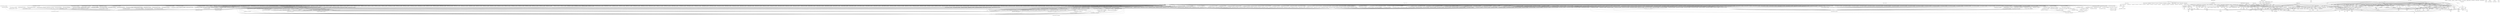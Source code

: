 digraph depends {
    node [shape=plaintext]
"adwaita-icon-theme-symbolic" -> "hicolor-icon-theme"
"alsa-state" -> "alsa-state-lic" [style=dotted]
"alsa-state" -> "alsa-states" [style=dotted]
"alsa-state" -> "alsa-utils-alsactl"
"alsa-utils-alsactl" -> "alsa-states" [style=dotted]
"alsa-utils-alsactl" -> "libasound2"
"alsa-utils-alsamixer" -> "libasound2"
"alsa-utils-alsamixer" -> "libformw5"
"alsa-utils-alsamixer" -> "libmenuw5"
"alsa-utils-alsamixer" -> "libncursesw5"
"alsa-utils-alsamixer" -> "libpanelw5"
"alsa-utils-alsamixer" -> "libtinfo5"
"avahi-daemon" -> "base-files"
"avahi-daemon" -> "base-passwd"
"avahi-daemon" -> "libavahi-common3"
"avahi-daemon" -> "libavahi-core7"
"avahi-daemon" -> "libcap2"
"avahi-daemon" -> "libdaemon0"
"avahi-daemon" -> "libdbus-1-3"
"avahi-daemon" -> "libexpat1"
"avahi-daemon" -> "libnss-mdns" [style=dotted]
"avahi-daemon" -> "shadow"
"avahi-locale-en-gb" -> "virtual-locale-en-gb" [style=dotted]
"base-files" -> "base-files-lic" [style=dotted]
"base-passwd" -> "base-passwd-lic" [style=dotted]
"bash" -> "base-files"
"bash" -> "bash-lic" [style=dotted]
"bash" -> "libtinfo5"
"bash" -> "update-alternatives-opkg"
"binutils" -> "binutils-lic" [style=dotted]
"binutils" -> "libbfd"
"binutils" -> "libz1"
"binutils" -> "update-alternatives-opkg"
"bluez5" -> "bluez5-lic" [style=dotted]
"bluez5" -> "libdbus-1-3"
"bluez5" -> "libglib-2.0-0"
"bluez5" -> "libreadline7"
"bluez5" -> "libudev1"
"busybox" -> "busybox-lic" [style=dotted]
"busybox" -> "busybox-syslog" [style=dotted]
"busybox" -> "busybox-udhcpc" [style=dotted]
"busybox" -> "libtirpc3"
"busybox" -> "update-alternatives-opkg"
"cogl-1.0-locale-en-gb" -> "virtual-locale-en-gb" [style=dotted]
"dbus-1" -> "base-files"
"dbus-1" -> "base-passwd"
"dbus-1" -> "dbus-lic" [style=dotted]
"dbus-1" -> "libdbus-1-3"
"dbus-1" -> "libexpat1"
"dbus-1" -> "libsystemd0"
"dbus-1" -> "shadow"
"directfb" -> "directfb-lic" [style=dotted]
"directfb" -> "libfreetype6"
"directfb" -> "libjpeg62"
"directfb" -> "libpng16-16"
"directfb" -> "libstdc++6"
"directfb" -> "libz1"
"distcc" -> "avahi-daemon" [style=dotted]
"distcc" -> "base-files"
"distcc" -> "base-passwd"
"distcc-config" -> "distcc"
"distcc-config" -> "distcc-config-lic" [style=dotted]
"distcc" -> "distcc-lic" [style=dotted]
"distcc" -> "libavahi-client3"
"distcc" -> "libavahi-common3"
"distcc" -> "libpopt0"
"distcc" -> "shadow"
"e2fsprogs-e2fsck" -> "libblkid1"
"e2fsprogs-e2fsck" -> "libcom-err2"
"e2fsprogs-e2fsck" -> "libe2p2"
"e2fsprogs-e2fsck" -> "libext2fs2"
"e2fsprogs-e2fsck" -> "libuuid1"
"fontconfig-utils" -> "libfontconfig1"
"fontconfig-utils" -> "libfreetype6"
"glibc-gconv-iso8859-1" -> "glibc-gconv"
"glibc-locale-en-gb" -> "virtual-locale-en-gb" [style=dotted]
"glmark2" -> "glmark2-lic" [style=dotted]
"glmark2" -> "libdrm2"
"glmark2" -> "libegl-mesa"
"glmark2" -> "libgbm1"
"glmark2" -> "libgles2-mesa"
"glmark2" -> "libjpeg62"
"glmark2" -> "libpng16-16"
"glmark2" -> "libstdc++6"
"glmark2" -> "libudev1"
"glmark2" -> "wayland"
"gtk+3-demo" -> "libatk-1.0-0"
"gtk+3-demo" -> "libcairo2"
"gtk+3-demo" -> "libepoxy0"
"gtk+3-demo" -> "libgdk-pixbuf-2.0-0"
"gtk+3-demo" -> "libglib-2.0-0"
"gtk+3-demo" -> "libgtk-3.0"
"gtk+3-demo" -> "libharfbuzz0"
"gtk+3-demo" -> "pango"
"gtk+3-locale-en-gb" -> "virtual-locale-en-gb" [style=dotted]
"gtk+3-locale-en" -> "virtual-locale-en" [style=dotted]
"hicolor-icon-theme" -> "hicolor-icon-theme-lic" [style=dotted]
"iw" -> "iw-lic" [style=dotted]
"iw" -> "libnl-3-200"
"iw" -> "libnl-genl-3-200"
"kbd" -> "kbd-lic" [style=dotted]
"kbd" -> "update-alternatives-opkg"
"kernel-module-alx-4.15.13-yocto-standard" -> "kernel-module-mdio-4.15.13-yocto-standard"
"kernel-module-arptable-filter-4.15.13-yocto-standard" -> "kernel-module-arp-tables-4.15.13-yocto-standard"
"kernel-module-arptable-filter-4.15.13-yocto-standard" -> "kernel-module-x-tables-4.15.13-yocto-standard"
"kernel-module-arp-tables-4.15.13-yocto-standard" -> "kernel-module-x-tables-4.15.13-yocto-standard"
"kernel-module-arpt-mangle-4.15.13-yocto-standard" -> "kernel-module-x-tables-4.15.13-yocto-standard"
"kernel-module-asix-4.15.13-yocto-standard" -> "kernel-module-libphy-4.15.13-yocto-standard"
"kernel-module-asix-4.15.13-yocto-standard" -> "kernel-module-usbnet-4.15.13-yocto-standard"
"kernel-module-ath-4.15.13-yocto-standard" -> "kernel-module-cfg80211-4.15.13-yocto-standard"
"kernel-module-ath5k-4.15.13-yocto-standard" -> "kernel-module-ath-4.15.13-yocto-standard"
"kernel-module-ath5k-4.15.13-yocto-standard" -> "kernel-module-cfg80211-4.15.13-yocto-standard"
"kernel-module-ath5k-4.15.13-yocto-standard" -> "kernel-module-mac80211-4.15.13-yocto-standard"
"kernel-module-ath9k-4.15.13-yocto-standard" -> "kernel-module-ath-4.15.13-yocto-standard"
"kernel-module-ath9k-4.15.13-yocto-standard" -> "kernel-module-ath9k-common-4.15.13-yocto-standard"
"kernel-module-ath9k-4.15.13-yocto-standard" -> "kernel-module-ath9k-hw-4.15.13-yocto-standard"
"kernel-module-ath9k-4.15.13-yocto-standard" -> "kernel-module-cfg80211-4.15.13-yocto-standard"
"kernel-module-ath9k-4.15.13-yocto-standard" -> "kernel-module-mac80211-4.15.13-yocto-standard"
"kernel-module-ath9k-common-4.15.13-yocto-standard" -> "kernel-module-ath-4.15.13-yocto-standard"
"kernel-module-ath9k-common-4.15.13-yocto-standard" -> "kernel-module-ath9k-hw-4.15.13-yocto-standard"
"kernel-module-ath9k-common-4.15.13-yocto-standard" -> "kernel-module-cfg80211-4.15.13-yocto-standard"
"kernel-module-ath9k-hw-4.15.13-yocto-standard" -> "kernel-module-ath-4.15.13-yocto-standard"
"kernel-module-ax88179-178a-4.15.13-yocto-standard" -> "kernel-module-usbnet-4.15.13-yocto-standard"
"kernel-module-blowfish-generic-4.15.13-yocto-standard" -> "kernel-module-blowfish-common-4.15.13-yocto-standard"
"kernel-module-bluetooth-6lowpan-4.15.13-yocto-standard" -> "kernel-module-6lowpan-4.15.13-yocto-standard"
"kernel-module-bnx2x-4.15.13-yocto-standard" -> "kernel-module-libcrc32c-4.15.13-yocto-standard"
"kernel-module-bnx2x-4.15.13-yocto-standard" -> "kernel-module-mdio-4.15.13-yocto-standard"
"kernel-module-brcmfmac-4.15.13-yocto-standard" -> "kernel-module-brcmutil-4.15.13-yocto-standard"
"kernel-module-brcmfmac-4.15.13-yocto-standard" -> "kernel-module-cfg80211-4.15.13-yocto-standard"
"kernel-module-brcmsmac-4.15.13-yocto-standard" -> "kernel-module-bcma-4.15.13-yocto-standard"
"kernel-module-brcmsmac-4.15.13-yocto-standard" -> "kernel-module-brcmutil-4.15.13-yocto-standard"
"kernel-module-brcmsmac-4.15.13-yocto-standard" -> "kernel-module-cfg80211-4.15.13-yocto-standard"
"kernel-module-brcmsmac-4.15.13-yocto-standard" -> "kernel-module-cordic-4.15.13-yocto-standard"
"kernel-module-brcmsmac-4.15.13-yocto-standard" -> "kernel-module-mac80211-4.15.13-yocto-standard"
"kernel-module-bridge-4.15.13-yocto-standard" -> "kernel-module-llc-4.15.13-yocto-standard"
"kernel-module-bridge-4.15.13-yocto-standard" -> "kernel-module-stp-4.15.13-yocto-standard"
"kernel-module-br-netfilter-4.15.13-yocto-standard" -> "kernel-module-bridge-4.15.13-yocto-standard"
"kernel-module-bsd-comp-4.15.13-yocto-standard" -> "kernel-module-ppp-generic-4.15.13-yocto-standard"
"kernel-module-cast5-generic-4.15.13-yocto-standard" -> "kernel-module-cast-common-4.15.13-yocto-standard"
"kernel-module-cast6-generic-4.15.13-yocto-standard" -> "kernel-module-cast-common-4.15.13-yocto-standard"
"kernel-module-cdc-eem-4.15.13-yocto-standard" -> "kernel-module-usbnet-4.15.13-yocto-standard"
"kernel-module-cdc-ether-4.15.13-yocto-standard" -> "kernel-module-usbnet-4.15.13-yocto-standard"
"kernel-module-cdc-ncm-4.15.13-yocto-standard" -> "kernel-module-usbnet-4.15.13-yocto-standard"
"kernel-module-cdc-subset-4.15.13-yocto-standard" -> "kernel-module-usbnet-4.15.13-yocto-standard"
"kernel-module-cirrus-4.15.13-yocto-standard" -> "kernel-module-ttm-4.15.13-yocto-standard"
"kernel-module-cmtp-4.15.13-yocto-standard" -> "kernel-module-kernelcapi-4.15.13-yocto-standard"
"kernel-module-cpia2-4.15.13-yocto-standard" -> "kernel-module-v4l2-common-4.15.13-yocto-standard"
"kernel-module-cpia2-4.15.13-yocto-standard" -> "kernel-module-videodev-4.15.13-yocto-standard"
"kernel-module-cuse-4.15.13-yocto-standard" -> "kernel-module-fuse-4.15.13-yocto-standard"
"kernel-module-dm9601-4.15.13-yocto-standard" -> "kernel-module-usbnet-4.15.13-yocto-standard"
"kernel-module-ebt-802-3-4.15.13-yocto-standard" -> "kernel-module-x-tables-4.15.13-yocto-standard"
"kernel-module-ebtable-broute-4.15.13-yocto-standard" -> "kernel-module-bridge-4.15.13-yocto-standard"
"kernel-module-ebtable-broute-4.15.13-yocto-standard" -> "kernel-module-ebtables-4.15.13-yocto-standard"
"kernel-module-ebtable-filter-4.15.13-yocto-standard" -> "kernel-module-ebtables-4.15.13-yocto-standard"
"kernel-module-ebtable-nat-4.15.13-yocto-standard" -> "kernel-module-ebtables-4.15.13-yocto-standard"
"kernel-module-ebtables-4.15.13-yocto-standard" -> "kernel-module-x-tables-4.15.13-yocto-standard"
"kernel-module-ebt-among-4.15.13-yocto-standard" -> "kernel-module-x-tables-4.15.13-yocto-standard"
"kernel-module-ebt-arp-4.15.13-yocto-standard" -> "kernel-module-x-tables-4.15.13-yocto-standard"
"kernel-module-ebt-arpreply-4.15.13-yocto-standard" -> "kernel-module-x-tables-4.15.13-yocto-standard"
"kernel-module-ebt-dnat-4.15.13-yocto-standard" -> "kernel-module-x-tables-4.15.13-yocto-standard"
"kernel-module-ebt-ip-4.15.13-yocto-standard" -> "kernel-module-x-tables-4.15.13-yocto-standard"
"kernel-module-ebt-ip6-4.15.13-yocto-standard" -> "kernel-module-x-tables-4.15.13-yocto-standard"
"kernel-module-ebt-limit-4.15.13-yocto-standard" -> "kernel-module-x-tables-4.15.13-yocto-standard"
"kernel-module-ebt-log-4.15.13-yocto-standard" -> "kernel-module-x-tables-4.15.13-yocto-standard"
"kernel-module-ebt-mark-4.15.13-yocto-standard" -> "kernel-module-x-tables-4.15.13-yocto-standard"
"kernel-module-ebt-mark-m-4.15.13-yocto-standard" -> "kernel-module-x-tables-4.15.13-yocto-standard"
"kernel-module-ebt-nflog-4.15.13-yocto-standard" -> "kernel-module-x-tables-4.15.13-yocto-standard"
"kernel-module-ebt-pkttype-4.15.13-yocto-standard" -> "kernel-module-x-tables-4.15.13-yocto-standard"
"kernel-module-ebt-redirect-4.15.13-yocto-standard" -> "kernel-module-x-tables-4.15.13-yocto-standard"
"kernel-module-ebt-snat-4.15.13-yocto-standard" -> "kernel-module-x-tables-4.15.13-yocto-standard"
"kernel-module-ebt-stp-4.15.13-yocto-standard" -> "kernel-module-x-tables-4.15.13-yocto-standard"
"kernel-module-ebt-vlan-4.15.13-yocto-standard" -> "kernel-module-x-tables-4.15.13-yocto-standard"
"kernel-module-generic-bl-4.15.13-yocto-standard" -> "kernel-module-backlight-4.15.13-yocto-standard"
"kernel-module-ghash-generic-4.15.13-yocto-standard" -> "kernel-module-gf128mul-4.15.13-yocto-standard"
"kernel-module-gspca-benq-4.15.13-yocto-standard" -> "kernel-module-gspca-main-4.15.13-yocto-standard"
"kernel-module-gspca-conex-4.15.13-yocto-standard" -> "kernel-module-gspca-main-4.15.13-yocto-standard"
"kernel-module-gspca-conex-4.15.13-yocto-standard" -> "kernel-module-videodev-4.15.13-yocto-standard"
"kernel-module-gspca-cpia1-4.15.13-yocto-standard" -> "kernel-module-gspca-main-4.15.13-yocto-standard"
"kernel-module-gspca-cpia1-4.15.13-yocto-standard" -> "kernel-module-videodev-4.15.13-yocto-standard"
"kernel-module-gspca-etoms-4.15.13-yocto-standard" -> "kernel-module-gspca-main-4.15.13-yocto-standard"
"kernel-module-gspca-etoms-4.15.13-yocto-standard" -> "kernel-module-videodev-4.15.13-yocto-standard"
"kernel-module-gspca-finepix-4.15.13-yocto-standard" -> "kernel-module-gspca-main-4.15.13-yocto-standard"
"kernel-module-gspca-gl860-4.15.13-yocto-standard" -> "kernel-module-gspca-main-4.15.13-yocto-standard"
"kernel-module-gspca-gl860-4.15.13-yocto-standard" -> "kernel-module-videodev-4.15.13-yocto-standard"
"kernel-module-gspca-jeilinj-4.15.13-yocto-standard" -> "kernel-module-gspca-main-4.15.13-yocto-standard"
"kernel-module-gspca-jeilinj-4.15.13-yocto-standard" -> "kernel-module-videodev-4.15.13-yocto-standard"
"kernel-module-gspca-jl2005bcd-4.15.13-yocto-standard" -> "kernel-module-gspca-main-4.15.13-yocto-standard"
"kernel-module-gspca-kinect-4.15.13-yocto-standard" -> "kernel-module-gspca-main-4.15.13-yocto-standard"
"kernel-module-gspca-konica-4.15.13-yocto-standard" -> "kernel-module-gspca-main-4.15.13-yocto-standard"
"kernel-module-gspca-konica-4.15.13-yocto-standard" -> "kernel-module-videodev-4.15.13-yocto-standard"
"kernel-module-gspca-m5602-4.15.13-yocto-standard" -> "kernel-module-gspca-main-4.15.13-yocto-standard"
"kernel-module-gspca-m5602-4.15.13-yocto-standard" -> "kernel-module-videodev-4.15.13-yocto-standard"
"kernel-module-gspca-main-4.15.13-yocto-standard" -> "kernel-module-v4l2-common-4.15.13-yocto-standard"
"kernel-module-gspca-main-4.15.13-yocto-standard" -> "kernel-module-videodev-4.15.13-yocto-standard"
"kernel-module-gspca-mars-4.15.13-yocto-standard" -> "kernel-module-gspca-main-4.15.13-yocto-standard"
"kernel-module-gspca-mars-4.15.13-yocto-standard" -> "kernel-module-videodev-4.15.13-yocto-standard"
"kernel-module-gspca-mr97310a-4.15.13-yocto-standard" -> "kernel-module-gspca-main-4.15.13-yocto-standard"
"kernel-module-gspca-mr97310a-4.15.13-yocto-standard" -> "kernel-module-videodev-4.15.13-yocto-standard"
"kernel-module-gspca-nw80x-4.15.13-yocto-standard" -> "kernel-module-gspca-main-4.15.13-yocto-standard"
"kernel-module-gspca-nw80x-4.15.13-yocto-standard" -> "kernel-module-videodev-4.15.13-yocto-standard"
"kernel-module-gspca-ov519-4.15.13-yocto-standard" -> "kernel-module-gspca-main-4.15.13-yocto-standard"
"kernel-module-gspca-ov519-4.15.13-yocto-standard" -> "kernel-module-videodev-4.15.13-yocto-standard"
"kernel-module-gspca-ov534-4.15.13-yocto-standard" -> "kernel-module-gspca-main-4.15.13-yocto-standard"
"kernel-module-gspca-ov534-4.15.13-yocto-standard" -> "kernel-module-videodev-4.15.13-yocto-standard"
"kernel-module-gspca-ov534-9-4.15.13-yocto-standard" -> "kernel-module-gspca-main-4.15.13-yocto-standard"
"kernel-module-gspca-ov534-9-4.15.13-yocto-standard" -> "kernel-module-videodev-4.15.13-yocto-standard"
"kernel-module-gspca-pac207-4.15.13-yocto-standard" -> "kernel-module-gspca-main-4.15.13-yocto-standard"
"kernel-module-gspca-pac207-4.15.13-yocto-standard" -> "kernel-module-videodev-4.15.13-yocto-standard"
"kernel-module-gspca-pac7302-4.15.13-yocto-standard" -> "kernel-module-gspca-main-4.15.13-yocto-standard"
"kernel-module-gspca-pac7302-4.15.13-yocto-standard" -> "kernel-module-videodev-4.15.13-yocto-standard"
"kernel-module-gspca-pac7311-4.15.13-yocto-standard" -> "kernel-module-gspca-main-4.15.13-yocto-standard"
"kernel-module-gspca-pac7311-4.15.13-yocto-standard" -> "kernel-module-videodev-4.15.13-yocto-standard"
"kernel-module-gspca-se401-4.15.13-yocto-standard" -> "kernel-module-gspca-main-4.15.13-yocto-standard"
"kernel-module-gspca-se401-4.15.13-yocto-standard" -> "kernel-module-videodev-4.15.13-yocto-standard"
"kernel-module-gspca-sn9c2028-4.15.13-yocto-standard" -> "kernel-module-gspca-main-4.15.13-yocto-standard"
"kernel-module-gspca-sn9c2028-4.15.13-yocto-standard" -> "kernel-module-videodev-4.15.13-yocto-standard"
"kernel-module-gspca-sn9c20x-4.15.13-yocto-standard" -> "kernel-module-gspca-main-4.15.13-yocto-standard"
"kernel-module-gspca-sn9c20x-4.15.13-yocto-standard" -> "kernel-module-videodev-4.15.13-yocto-standard"
"kernel-module-gspca-sonixb-4.15.13-yocto-standard" -> "kernel-module-gspca-main-4.15.13-yocto-standard"
"kernel-module-gspca-sonixb-4.15.13-yocto-standard" -> "kernel-module-videodev-4.15.13-yocto-standard"
"kernel-module-gspca-sonixj-4.15.13-yocto-standard" -> "kernel-module-gspca-main-4.15.13-yocto-standard"
"kernel-module-gspca-sonixj-4.15.13-yocto-standard" -> "kernel-module-videodev-4.15.13-yocto-standard"
"kernel-module-gspca-spca1528-4.15.13-yocto-standard" -> "kernel-module-gspca-main-4.15.13-yocto-standard"
"kernel-module-gspca-spca1528-4.15.13-yocto-standard" -> "kernel-module-videodev-4.15.13-yocto-standard"
"kernel-module-gspca-spca500-4.15.13-yocto-standard" -> "kernel-module-gspca-main-4.15.13-yocto-standard"
"kernel-module-gspca-spca500-4.15.13-yocto-standard" -> "kernel-module-videodev-4.15.13-yocto-standard"
"kernel-module-gspca-spca501-4.15.13-yocto-standard" -> "kernel-module-gspca-main-4.15.13-yocto-standard"
"kernel-module-gspca-spca501-4.15.13-yocto-standard" -> "kernel-module-videodev-4.15.13-yocto-standard"
"kernel-module-gspca-spca505-4.15.13-yocto-standard" -> "kernel-module-gspca-main-4.15.13-yocto-standard"
"kernel-module-gspca-spca505-4.15.13-yocto-standard" -> "kernel-module-videodev-4.15.13-yocto-standard"
"kernel-module-gspca-spca506-4.15.13-yocto-standard" -> "kernel-module-gspca-main-4.15.13-yocto-standard"
"kernel-module-gspca-spca506-4.15.13-yocto-standard" -> "kernel-module-videodev-4.15.13-yocto-standard"
"kernel-module-gspca-spca508-4.15.13-yocto-standard" -> "kernel-module-gspca-main-4.15.13-yocto-standard"
"kernel-module-gspca-spca508-4.15.13-yocto-standard" -> "kernel-module-videodev-4.15.13-yocto-standard"
"kernel-module-gspca-spca561-4.15.13-yocto-standard" -> "kernel-module-gspca-main-4.15.13-yocto-standard"
"kernel-module-gspca-spca561-4.15.13-yocto-standard" -> "kernel-module-videodev-4.15.13-yocto-standard"
"kernel-module-gspca-sq905-4.15.13-yocto-standard" -> "kernel-module-gspca-main-4.15.13-yocto-standard"
"kernel-module-gspca-sq905c-4.15.13-yocto-standard" -> "kernel-module-gspca-main-4.15.13-yocto-standard"
"kernel-module-gspca-sq930x-4.15.13-yocto-standard" -> "kernel-module-gspca-main-4.15.13-yocto-standard"
"kernel-module-gspca-sq930x-4.15.13-yocto-standard" -> "kernel-module-videodev-4.15.13-yocto-standard"
"kernel-module-gspca-stk014-4.15.13-yocto-standard" -> "kernel-module-gspca-main-4.15.13-yocto-standard"
"kernel-module-gspca-stk014-4.15.13-yocto-standard" -> "kernel-module-videodev-4.15.13-yocto-standard"
"kernel-module-gspca-stv0680-4.15.13-yocto-standard" -> "kernel-module-gspca-main-4.15.13-yocto-standard"
"kernel-module-gspca-stv06xx-4.15.13-yocto-standard" -> "kernel-module-gspca-main-4.15.13-yocto-standard"
"kernel-module-gspca-stv06xx-4.15.13-yocto-standard" -> "kernel-module-videodev-4.15.13-yocto-standard"
"kernel-module-gspca-sunplus-4.15.13-yocto-standard" -> "kernel-module-gspca-main-4.15.13-yocto-standard"
"kernel-module-gspca-sunplus-4.15.13-yocto-standard" -> "kernel-module-videodev-4.15.13-yocto-standard"
"kernel-module-gspca-t613-4.15.13-yocto-standard" -> "kernel-module-gspca-main-4.15.13-yocto-standard"
"kernel-module-gspca-t613-4.15.13-yocto-standard" -> "kernel-module-videodev-4.15.13-yocto-standard"
"kernel-module-gspca-topro-4.15.13-yocto-standard" -> "kernel-module-gspca-main-4.15.13-yocto-standard"
"kernel-module-gspca-topro-4.15.13-yocto-standard" -> "kernel-module-videodev-4.15.13-yocto-standard"
"kernel-module-gspca-tv8532-4.15.13-yocto-standard" -> "kernel-module-gspca-main-4.15.13-yocto-standard"
"kernel-module-gspca-tv8532-4.15.13-yocto-standard" -> "kernel-module-videodev-4.15.13-yocto-standard"
"kernel-module-gspca-vc032x-4.15.13-yocto-standard" -> "kernel-module-gspca-main-4.15.13-yocto-standard"
"kernel-module-gspca-vc032x-4.15.13-yocto-standard" -> "kernel-module-videodev-4.15.13-yocto-standard"
"kernel-module-gspca-vicam-4.15.13-yocto-standard" -> "kernel-module-gspca-main-4.15.13-yocto-standard"
"kernel-module-gspca-vicam-4.15.13-yocto-standard" -> "kernel-module-videodev-4.15.13-yocto-standard"
"kernel-module-gspca-xirlink-cit-4.15.13-yocto-standard" -> "kernel-module-gspca-main-4.15.13-yocto-standard"
"kernel-module-gspca-xirlink-cit-4.15.13-yocto-standard" -> "kernel-module-videodev-4.15.13-yocto-standard"
"kernel-module-gspca-zc3xx-4.15.13-yocto-standard" -> "kernel-module-gspca-main-4.15.13-yocto-standard"
"kernel-module-gspca-zc3xx-4.15.13-yocto-standard" -> "kernel-module-videodev-4.15.13-yocto-standard"
"kernel-module-i915-4.15.13-yocto-standard" -> "kernel-module-backlight-4.15.13-yocto-standard"
"kernel-module-i915-4.15.13-yocto-standard" -> "kernel-module-video-4.15.13-yocto-standard"
"kernel-module-ip6table-filter-4.15.13-yocto-standard" -> "kernel-module-ip6-tables-4.15.13-yocto-standard"
"kernel-module-ip6table-filter-4.15.13-yocto-standard" -> "kernel-module-x-tables-4.15.13-yocto-standard"
"kernel-module-ip6table-mangle-4.15.13-yocto-standard" -> "kernel-module-ip6-tables-4.15.13-yocto-standard"
"kernel-module-ip6table-mangle-4.15.13-yocto-standard" -> "kernel-module-x-tables-4.15.13-yocto-standard"
"kernel-module-ip6table-raw-4.15.13-yocto-standard" -> "kernel-module-ip6-tables-4.15.13-yocto-standard"
"kernel-module-ip6table-raw-4.15.13-yocto-standard" -> "kernel-module-x-tables-4.15.13-yocto-standard"
"kernel-module-ip6-tables-4.15.13-yocto-standard" -> "kernel-module-x-tables-4.15.13-yocto-standard"
"kernel-module-ip6t-eui64-4.15.13-yocto-standard" -> "kernel-module-x-tables-4.15.13-yocto-standard"
"kernel-module-ip6t-frag-4.15.13-yocto-standard" -> "kernel-module-x-tables-4.15.13-yocto-standard"
"kernel-module-ip6t-hbh-4.15.13-yocto-standard" -> "kernel-module-x-tables-4.15.13-yocto-standard"
"kernel-module-ip6t-ipv6header-4.15.13-yocto-standard" -> "kernel-module-x-tables-4.15.13-yocto-standard"
"kernel-module-ip6t-rt-4.15.13-yocto-standard" -> "kernel-module-x-tables-4.15.13-yocto-standard"
"kernel-module-ip6-tunnel-4.15.13-yocto-standard" -> "kernel-module-tunnel6-4.15.13-yocto-standard"
"kernel-module-ipcomp-4.15.13-yocto-standard" -> "kernel-module-xfrm-ipcomp-4.15.13-yocto-standard"
"kernel-module-ipcomp6-4.15.13-yocto-standard" -> "kernel-module-xfrm6-tunnel-4.15.13-yocto-standard"
"kernel-module-ipcomp6-4.15.13-yocto-standard" -> "kernel-module-xfrm-ipcomp-4.15.13-yocto-standard"
"kernel-module-ip-gre-4.15.13-yocto-standard" -> "kernel-module-gre-4.15.13-yocto-standard"
"kernel-module-iptable-filter-4.15.13-yocto-standard" -> "kernel-module-ip-tables-4.15.13-yocto-standard"
"kernel-module-iptable-filter-4.15.13-yocto-standard" -> "kernel-module-x-tables-4.15.13-yocto-standard"
"kernel-module-iptable-mangle-4.15.13-yocto-standard" -> "kernel-module-ip-tables-4.15.13-yocto-standard"
"kernel-module-iptable-mangle-4.15.13-yocto-standard" -> "kernel-module-x-tables-4.15.13-yocto-standard"
"kernel-module-iptable-nat-4.15.13-yocto-standard" -> "kernel-module-ip-tables-4.15.13-yocto-standard"
"kernel-module-iptable-nat-4.15.13-yocto-standard" -> "kernel-module-nf-nat-ipv4-4.15.13-yocto-standard"
"kernel-module-iptable-raw-4.15.13-yocto-standard" -> "kernel-module-ip-tables-4.15.13-yocto-standard"
"kernel-module-iptable-raw-4.15.13-yocto-standard" -> "kernel-module-x-tables-4.15.13-yocto-standard"
"kernel-module-ip-tables-4.15.13-yocto-standard" -> "kernel-module-x-tables-4.15.13-yocto-standard"
"kernel-module-iptable-security-4.15.13-yocto-standard" -> "kernel-module-ip-tables-4.15.13-yocto-standard"
"kernel-module-iptable-security-4.15.13-yocto-standard" -> "kernel-module-x-tables-4.15.13-yocto-standard"
"kernel-module-ipt-ah-4.15.13-yocto-standard" -> "kernel-module-x-tables-4.15.13-yocto-standard"
"kernel-module-ipt-clusterip-4.15.13-yocto-standard" -> "kernel-module-nf-conntrack-4.15.13-yocto-standard"
"kernel-module-ipt-clusterip-4.15.13-yocto-standard" -> "kernel-module-x-tables-4.15.13-yocto-standard"
"kernel-module-ipt-ecn-4.15.13-yocto-standard" -> "kernel-module-x-tables-4.15.13-yocto-standard"
"kernel-module-ipt-masquerade-4.15.13-yocto-standard" -> "kernel-module-nf-conntrack-4.15.13-yocto-standard"
"kernel-module-ipt-masquerade-4.15.13-yocto-standard" -> "kernel-module-nf-nat-masquerade-ipv4-4.15.13-yocto-standard"
"kernel-module-ipt-masquerade-4.15.13-yocto-standard" -> "kernel-module-x-tables-4.15.13-yocto-standard"
"kernel-module-ipt-reject-4.15.13-yocto-standard" -> "kernel-module-nf-reject-ipv4-4.15.13-yocto-standard"
"kernel-module-ipt-reject-4.15.13-yocto-standard" -> "kernel-module-x-tables-4.15.13-yocto-standard"
"kernel-module-ipt-rpfilter-4.15.13-yocto-standard" -> "kernel-module-x-tables-4.15.13-yocto-standard"
"kernel-module-ipt-synproxy-4.15.13-yocto-standard" -> "kernel-module-nf-conntrack-4.15.13-yocto-standard"
"kernel-module-ipt-synproxy-4.15.13-yocto-standard" -> "kernel-module-nf-synproxy-core-4.15.13-yocto-standard"
"kernel-module-ipt-synproxy-4.15.13-yocto-standard" -> "kernel-module-x-tables-4.15.13-yocto-standard"
"kernel-module-lp-4.15.13-yocto-standard" -> "kernel-module-parport-4.15.13-yocto-standard"
"kernel-module-mac80211-4.15.13-yocto-standard" -> "kernel-module-cfg80211-4.15.13-yocto-standard"
"kernel-module-mcs7830-4.15.13-yocto-standard" -> "kernel-module-usbnet-4.15.13-yocto-standard"
"kernel-module-mt7601u-4.15.13-yocto-standard" -> "kernel-module-cfg80211-4.15.13-yocto-standard"
"kernel-module-mt7601u-4.15.13-yocto-standard" -> "kernel-module-mac80211-4.15.13-yocto-standard"
"kernel-module-net1080-4.15.13-yocto-standard" -> "kernel-module-usbnet-4.15.13-yocto-standard"
"kernel-module-nf-conntrack-4.15.13-yocto-standard" -> "kernel-module-libcrc32c-4.15.13-yocto-standard"
"kernel-module-nf-conntrack-amanda-4.15.13-yocto-standard" -> "kernel-module-nf-conntrack-4.15.13-yocto-standard"
"kernel-module-nf-conntrack-broadcast-4.15.13-yocto-standard" -> "kernel-module-nf-conntrack-4.15.13-yocto-standard"
"kernel-module-nf-conntrack-ftp-4.15.13-yocto-standard" -> "kernel-module-nf-conntrack-4.15.13-yocto-standard"
"kernel-module-nf-conntrack-h323-4.15.13-yocto-standard" -> "kernel-module-nf-conntrack-4.15.13-yocto-standard"
"kernel-module-nf-conntrack-ipv4-4.15.13-yocto-standard" -> "kernel-module-nf-conntrack-4.15.13-yocto-standard"
"kernel-module-nf-conntrack-ipv4-4.15.13-yocto-standard" -> "kernel-module-nf-defrag-ipv4-4.15.13-yocto-standard"
"kernel-module-nf-conntrack-ipv6-4.15.13-yocto-standard" -> "kernel-module-nf-conntrack-4.15.13-yocto-standard"
"kernel-module-nf-conntrack-ipv6-4.15.13-yocto-standard" -> "kernel-module-nf-defrag-ipv6-4.15.13-yocto-standard"
"kernel-module-nf-conntrack-irc-4.15.13-yocto-standard" -> "kernel-module-nf-conntrack-4.15.13-yocto-standard"
"kernel-module-nf-conntrack-netbios-ns-4.15.13-yocto-standard" -> "kernel-module-nf-conntrack-4.15.13-yocto-standard"
"kernel-module-nf-conntrack-netbios-ns-4.15.13-yocto-standard" -> "kernel-module-nf-conntrack-broadcast-4.15.13-yocto-standard"
"kernel-module-nf-conntrack-netlink-4.15.13-yocto-standard" -> "kernel-module-nf-conntrack-4.15.13-yocto-standard"
"kernel-module-nf-conntrack-netlink-4.15.13-yocto-standard" -> "kernel-module-nfnetlink-4.15.13-yocto-standard"
"kernel-module-nf-conntrack-pptp-4.15.13-yocto-standard" -> "kernel-module-nf-conntrack-4.15.13-yocto-standard"
"kernel-module-nf-conntrack-pptp-4.15.13-yocto-standard" -> "kernel-module-nf-conntrack-proto-gre-4.15.13-yocto-standard"
"kernel-module-nf-conntrack-proto-gre-4.15.13-yocto-standard" -> "kernel-module-nf-conntrack-4.15.13-yocto-standard"
"kernel-module-nf-conntrack-sane-4.15.13-yocto-standard" -> "kernel-module-nf-conntrack-4.15.13-yocto-standard"
"kernel-module-nf-conntrack-sip-4.15.13-yocto-standard" -> "kernel-module-nf-conntrack-4.15.13-yocto-standard"
"kernel-module-nf-conntrack-tftp-4.15.13-yocto-standard" -> "kernel-module-nf-conntrack-4.15.13-yocto-standard"
"kernel-module-nf-nat-4.15.13-yocto-standard" -> "kernel-module-libcrc32c-4.15.13-yocto-standard"
"kernel-module-nf-nat-4.15.13-yocto-standard" -> "kernel-module-nf-conntrack-4.15.13-yocto-standard"
"kernel-module-nf-nat-amanda-4.15.13-yocto-standard" -> "kernel-module-nf-conntrack-4.15.13-yocto-standard"
"kernel-module-nf-nat-amanda-4.15.13-yocto-standard" -> "kernel-module-nf-conntrack-amanda-4.15.13-yocto-standard"
"kernel-module-nf-nat-amanda-4.15.13-yocto-standard" -> "kernel-module-nf-nat-4.15.13-yocto-standard"
"kernel-module-nf-nat-ftp-4.15.13-yocto-standard" -> "kernel-module-nf-conntrack-4.15.13-yocto-standard"
"kernel-module-nf-nat-ftp-4.15.13-yocto-standard" -> "kernel-module-nf-conntrack-ftp-4.15.13-yocto-standard"
"kernel-module-nf-nat-ftp-4.15.13-yocto-standard" -> "kernel-module-nf-nat-4.15.13-yocto-standard"
"kernel-module-nf-nat-h323-4.15.13-yocto-standard" -> "kernel-module-nf-conntrack-4.15.13-yocto-standard"
"kernel-module-nf-nat-h323-4.15.13-yocto-standard" -> "kernel-module-nf-conntrack-h323-4.15.13-yocto-standard"
"kernel-module-nf-nat-h323-4.15.13-yocto-standard" -> "kernel-module-nf-nat-4.15.13-yocto-standard"
"kernel-module-nf-nat-ipv4-4.15.13-yocto-standard" -> "kernel-module-nf-conntrack-4.15.13-yocto-standard"
"kernel-module-nf-nat-ipv4-4.15.13-yocto-standard" -> "kernel-module-nf-nat-4.15.13-yocto-standard"
"kernel-module-nf-nat-irc-4.15.13-yocto-standard" -> "kernel-module-nf-conntrack-4.15.13-yocto-standard"
"kernel-module-nf-nat-irc-4.15.13-yocto-standard" -> "kernel-module-nf-conntrack-irc-4.15.13-yocto-standard"
"kernel-module-nf-nat-irc-4.15.13-yocto-standard" -> "kernel-module-nf-nat-4.15.13-yocto-standard"
"kernel-module-nf-nat-masquerade-ipv4-4.15.13-yocto-standard" -> "kernel-module-nf-conntrack-4.15.13-yocto-standard"
"kernel-module-nf-nat-masquerade-ipv4-4.15.13-yocto-standard" -> "kernel-module-nf-nat-4.15.13-yocto-standard"
"kernel-module-nf-nat-pptp-4.15.13-yocto-standard" -> "kernel-module-nf-conntrack-4.15.13-yocto-standard"
"kernel-module-nf-nat-pptp-4.15.13-yocto-standard" -> "kernel-module-nf-conntrack-pptp-4.15.13-yocto-standard"
"kernel-module-nf-nat-pptp-4.15.13-yocto-standard" -> "kernel-module-nf-nat-4.15.13-yocto-standard"
"kernel-module-nf-nat-pptp-4.15.13-yocto-standard" -> "kernel-module-nf-nat-proto-gre-4.15.13-yocto-standard"
"kernel-module-nf-nat-proto-gre-4.15.13-yocto-standard" -> "kernel-module-nf-nat-4.15.13-yocto-standard"
"kernel-module-nf-nat-redirect-4.15.13-yocto-standard" -> "kernel-module-nf-nat-4.15.13-yocto-standard"
"kernel-module-nf-nat-sip-4.15.13-yocto-standard" -> "kernel-module-nf-conntrack-4.15.13-yocto-standard"
"kernel-module-nf-nat-sip-4.15.13-yocto-standard" -> "kernel-module-nf-conntrack-sip-4.15.13-yocto-standard"
"kernel-module-nf-nat-sip-4.15.13-yocto-standard" -> "kernel-module-nf-nat-4.15.13-yocto-standard"
"kernel-module-nf-nat-tftp-4.15.13-yocto-standard" -> "kernel-module-nf-conntrack-4.15.13-yocto-standard"
"kernel-module-nf-nat-tftp-4.15.13-yocto-standard" -> "kernel-module-nf-conntrack-tftp-4.15.13-yocto-standard"
"kernel-module-nf-nat-tftp-4.15.13-yocto-standard" -> "kernel-module-nf-nat-4.15.13-yocto-standard"
"kernel-module-nfnetlink-log-4.15.13-yocto-standard" -> "kernel-module-nfnetlink-4.15.13-yocto-standard"
"kernel-module-nfnetlink-queue-4.15.13-yocto-standard" -> "kernel-module-nfnetlink-4.15.13-yocto-standard"
"kernel-module-nf-synproxy-core-4.15.13-yocto-standard" -> "kernel-module-nf-conntrack-4.15.13-yocto-standard"
"kernel-module-nhc-dest-4.15.13-yocto-standard" -> "kernel-module-6lowpan-4.15.13-yocto-standard"
"kernel-module-nhc-fragment-4.15.13-yocto-standard" -> "kernel-module-6lowpan-4.15.13-yocto-standard"
"kernel-module-nhc-hop-4.15.13-yocto-standard" -> "kernel-module-6lowpan-4.15.13-yocto-standard"
"kernel-module-nhc-ipv6-4.15.13-yocto-standard" -> "kernel-module-6lowpan-4.15.13-yocto-standard"
"kernel-module-nhc-mobility-4.15.13-yocto-standard" -> "kernel-module-6lowpan-4.15.13-yocto-standard"
"kernel-module-nhc-routing-4.15.13-yocto-standard" -> "kernel-module-6lowpan-4.15.13-yocto-standard"
"kernel-module-nhc-udp-4.15.13-yocto-standard" -> "kernel-module-6lowpan-4.15.13-yocto-standard"
"kernel-module-p8022-4.15.13-yocto-standard" -> "kernel-module-llc-4.15.13-yocto-standard"
"kernel-module-parport-pc-4.15.13-yocto-standard" -> "kernel-module-parport-4.15.13-yocto-standard"
"kernel-module-ppp-async-4.15.13-yocto-standard" -> "kernel-module-crc-ccitt-4.15.13-yocto-standard"
"kernel-module-ppp-async-4.15.13-yocto-standard" -> "kernel-module-ppp-generic-4.15.13-yocto-standard"
"kernel-module-ppp-deflate-4.15.13-yocto-standard" -> "kernel-module-ppp-generic-4.15.13-yocto-standard"
"kernel-module-ppp-generic-4.15.13-yocto-standard" -> "kernel-module-slhc-4.15.13-yocto-standard"
"kernel-module-pppoe-4.15.13-yocto-standard" -> "kernel-module-ppp-generic-4.15.13-yocto-standard"
"kernel-module-pppoe-4.15.13-yocto-standard" -> "kernel-module-pppox-4.15.13-yocto-standard"
"kernel-module-pppox-4.15.13-yocto-standard" -> "kernel-module-ppp-generic-4.15.13-yocto-standard"
"kernel-module-ppp-synctty-4.15.13-yocto-standard" -> "kernel-module-ppp-generic-4.15.13-yocto-standard"
"kernel-module-psnap-4.15.13-yocto-standard" -> "kernel-module-llc-4.15.13-yocto-standard"
"kernel-module-pwc-4.15.13-yocto-standard" -> "kernel-module-videobuf2-core-4.15.13-yocto-standard"
"kernel-module-pwc-4.15.13-yocto-standard" -> "kernel-module-videobuf2-v4l2-4.15.13-yocto-standard"
"kernel-module-pwc-4.15.13-yocto-standard" -> "kernel-module-videobuf2-vmalloc-4.15.13-yocto-standard"
"kernel-module-pwc-4.15.13-yocto-standard" -> "kernel-module-videodev-4.15.13-yocto-standard"
"kernel-module-rt2800lib-4.15.13-yocto-standard" -> "kernel-module-crc-ccitt-4.15.13-yocto-standard"
"kernel-module-rt2800lib-4.15.13-yocto-standard" -> "kernel-module-mac80211-4.15.13-yocto-standard"
"kernel-module-rt2800lib-4.15.13-yocto-standard" -> "kernel-module-rt2x00lib-4.15.13-yocto-standard"
"kernel-module-rt2800mmio-4.15.13-yocto-standard" -> "kernel-module-rt2800lib-4.15.13-yocto-standard"
"kernel-module-rt2800mmio-4.15.13-yocto-standard" -> "kernel-module-rt2x00lib-4.15.13-yocto-standard"
"kernel-module-rt2800mmio-4.15.13-yocto-standard" -> "kernel-module-rt2x00mmio-4.15.13-yocto-standard"
"kernel-module-rt2800pci-4.15.13-yocto-standard" -> "kernel-module-eeprom-93cx6-4.15.13-yocto-standard"
"kernel-module-rt2800pci-4.15.13-yocto-standard" -> "kernel-module-rt2800lib-4.15.13-yocto-standard"
"kernel-module-rt2800pci-4.15.13-yocto-standard" -> "kernel-module-rt2800mmio-4.15.13-yocto-standard"
"kernel-module-rt2800pci-4.15.13-yocto-standard" -> "kernel-module-rt2x00lib-4.15.13-yocto-standard"
"kernel-module-rt2800pci-4.15.13-yocto-standard" -> "kernel-module-rt2x00mmio-4.15.13-yocto-standard"
"kernel-module-rt2800pci-4.15.13-yocto-standard" -> "kernel-module-rt2x00pci-4.15.13-yocto-standard"
"kernel-module-rt2x00lib-4.15.13-yocto-standard" -> "kernel-module-cfg80211-4.15.13-yocto-standard"
"kernel-module-rt2x00lib-4.15.13-yocto-standard" -> "kernel-module-mac80211-4.15.13-yocto-standard"
"kernel-module-rt2x00mmio-4.15.13-yocto-standard" -> "kernel-module-rt2x00lib-4.15.13-yocto-standard"
"kernel-module-rt2x00pci-4.15.13-yocto-standard" -> "kernel-module-mac80211-4.15.13-yocto-standard"
"kernel-module-rt2x00pci-4.15.13-yocto-standard" -> "kernel-module-rt2x00lib-4.15.13-yocto-standard"
"kernel-module-s2255drv-4.15.13-yocto-standard" -> "kernel-module-videobuf2-core-4.15.13-yocto-standard"
"kernel-module-s2255drv-4.15.13-yocto-standard" -> "kernel-module-videobuf2-v4l2-4.15.13-yocto-standard"
"kernel-module-s2255drv-4.15.13-yocto-standard" -> "kernel-module-videobuf2-vmalloc-4.15.13-yocto-standard"
"kernel-module-s2255drv-4.15.13-yocto-standard" -> "kernel-module-videodev-4.15.13-yocto-standard"
"kernel-module-sctp-4.15.13-yocto-standard" -> "kernel-module-libcrc32c-4.15.13-yocto-standard"
"kernel-module-sctp-diag-4.15.13-yocto-standard" -> "kernel-module-sctp-4.15.13-yocto-standard"
"kernel-modules" -> "kernel-module-6lowpan-4.15.13-yocto-standard"
"kernel-modules" -> "kernel-module-8021q-4.15.13-yocto-standard"
"kernel-modules" -> "kernel-module-8139cp-4.15.13-yocto-standard"
"kernel-modules" -> "kernel-module-8139too-4.15.13-yocto-standard"
"kernel-modules" -> "kernel-module-ac97-bus-4.15.13-yocto-standard"
"kernel-modules" -> "kernel-module-act-mirred-4.15.13-yocto-standard"
"kernel-modules" -> "kernel-module-af-key-4.15.13-yocto-standard"
"kernel-modules" -> "kernel-module-ah4-4.15.13-yocto-standard"
"kernel-modules" -> "kernel-module-alx-4.15.13-yocto-standard"
"kernel-modules" -> "kernel-module-anubis-4.15.13-yocto-standard"
"kernel-modules" -> "kernel-module-arc4-4.15.13-yocto-standard"
"kernel-modules" -> "kernel-module-arptable-filter-4.15.13-yocto-standard"
"kernel-modules" -> "kernel-module-arp-tables-4.15.13-yocto-standard"
"kernel-modules" -> "kernel-module-arpt-mangle-4.15.13-yocto-standard"
"kernel-modules" -> "kernel-module-asix-4.15.13-yocto-standard"
"kernel-modules" -> "kernel-module-at24-4.15.13-yocto-standard"
"kernel-modules" -> "kernel-module-ata-piix-4.15.13-yocto-standard"
"kernel-modules" -> "kernel-module-ath-4.15.13-yocto-standard"
"kernel-modules" -> "kernel-module-ath5k-4.15.13-yocto-standard"
"kernel-modules" -> "kernel-module-ath9k-4.15.13-yocto-standard"
"kernel-modules" -> "kernel-module-ath9k-common-4.15.13-yocto-standard"
"kernel-modules" -> "kernel-module-ath9k-hw-4.15.13-yocto-standard"
"kernel-modules" -> "kernel-module-atl1-4.15.13-yocto-standard"
"kernel-modules" -> "kernel-module-atl1c-4.15.13-yocto-standard"
"kernel-modules" -> "kernel-module-atl1e-4.15.13-yocto-standard"
"kernel-modules" -> "kernel-module-atl2-4.15.13-yocto-standard"
"kernel-modules" -> "kernel-module-ax88179-178a-4.15.13-yocto-standard"
"kernel-modules" -> "kernel-module-backlight-4.15.13-yocto-standard"
"kernel-modules" -> "kernel-module-bcma-4.15.13-yocto-standard"
"kernel-modules" -> "kernel-module-binfmt-misc-4.15.13-yocto-standard"
"kernel-modules" -> "kernel-module-blowfish-common-4.15.13-yocto-standard"
"kernel-modules" -> "kernel-module-blowfish-generic-4.15.13-yocto-standard"
"kernel-modules" -> "kernel-module-bluetooth-6lowpan-4.15.13-yocto-standard"
"kernel-modules" -> "kernel-module-bnep-4.15.13-yocto-standard"
"kernel-modules" -> "kernel-module-bnx2x-4.15.13-yocto-standard"
"kernel-modules" -> "kernel-module-bnxt-en-4.15.13-yocto-standard"
"kernel-modules" -> "kernel-module-bonding-4.15.13-yocto-standard"
"kernel-modules" -> "kernel-module-brcmfmac-4.15.13-yocto-standard"
"kernel-modules" -> "kernel-module-brcmsmac-4.15.13-yocto-standard"
"kernel-modules" -> "kernel-module-brcmutil-4.15.13-yocto-standard"
"kernel-modules" -> "kernel-module-bridge-4.15.13-yocto-standard"
"kernel-modules" -> "kernel-module-br-netfilter-4.15.13-yocto-standard"
"kernel-modules" -> "kernel-module-bsd-comp-4.15.13-yocto-standard"
"kernel-modules" -> "kernel-module-camellia-generic-4.15.13-yocto-standard"
"kernel-modules" -> "kernel-module-cast5-generic-4.15.13-yocto-standard"
"kernel-modules" -> "kernel-module-cast6-generic-4.15.13-yocto-standard"
"kernel-modules" -> "kernel-module-cast-common-4.15.13-yocto-standard"
"kernel-modules" -> "kernel-module-ccm-4.15.13-yocto-standard"
"kernel-modules" -> "kernel-module-cdc-eem-4.15.13-yocto-standard"
"kernel-modules" -> "kernel-module-cdc-ether-4.15.13-yocto-standard"
"kernel-modules" -> "kernel-module-cdc-ncm-4.15.13-yocto-standard"
"kernel-modules" -> "kernel-module-cdc-subset-4.15.13-yocto-standard"
"kernel-modules" -> "kernel-module-cfg80211-4.15.13-yocto-standard"
"kernel-modules" -> "kernel-module-cifs-4.15.13-yocto-standard"
"kernel-modules" -> "kernel-module-cirrus-4.15.13-yocto-standard"
"kernel-modules" -> "kernel-module-cmtp-4.15.13-yocto-standard"
"kernel-modules" -> "kernel-module-configfs-4.15.13-yocto-standard"
"kernel-modules" -> "kernel-module-cordic-4.15.13-yocto-standard"
"kernel-modules" -> "kernel-module-cpia2-4.15.13-yocto-standard"
"kernel-modules" -> "kernel-module-crc8-4.15.13-yocto-standard"
"kernel-modules" -> "kernel-module-crc-ccitt-4.15.13-yocto-standard"
"kernel-modules" -> "kernel-module-crypto-engine-4.15.13-yocto-standard"
"kernel-modules" -> "kernel-module-cryptoloop-4.15.13-yocto-standard"
"kernel-modules" -> "kernel-module-cuse-4.15.13-yocto-standard"
"kernel-modules" -> "kernel-module-deflate-4.15.13-yocto-standard"
"kernel-modules" -> "kernel-module-dl2k-4.15.13-yocto-standard"
"kernel-modules" -> "kernel-module-dm9601-4.15.13-yocto-standard"
"kernel-modules" -> "kernel-module-dummy-4.15.13-yocto-standard"
"kernel-modules" -> "kernel-module-ebt-802-3-4.15.13-yocto-standard"
"kernel-modules" -> "kernel-module-ebtable-broute-4.15.13-yocto-standard"
"kernel-modules" -> "kernel-module-ebtable-filter-4.15.13-yocto-standard"
"kernel-modules" -> "kernel-module-ebtable-nat-4.15.13-yocto-standard"
"kernel-modules" -> "kernel-module-ebtables-4.15.13-yocto-standard"
"kernel-modules" -> "kernel-module-ebt-among-4.15.13-yocto-standard"
"kernel-modules" -> "kernel-module-ebt-arp-4.15.13-yocto-standard"
"kernel-modules" -> "kernel-module-ebt-arpreply-4.15.13-yocto-standard"
"kernel-modules" -> "kernel-module-ebt-dnat-4.15.13-yocto-standard"
"kernel-modules" -> "kernel-module-ebt-ip-4.15.13-yocto-standard"
"kernel-modules" -> "kernel-module-ebt-ip6-4.15.13-yocto-standard"
"kernel-modules" -> "kernel-module-ebt-limit-4.15.13-yocto-standard"
"kernel-modules" -> "kernel-module-ebt-log-4.15.13-yocto-standard"
"kernel-modules" -> "kernel-module-ebt-mark-4.15.13-yocto-standard"
"kernel-modules" -> "kernel-module-ebt-mark-m-4.15.13-yocto-standard"
"kernel-modules" -> "kernel-module-ebt-nflog-4.15.13-yocto-standard"
"kernel-modules" -> "kernel-module-ebt-pkttype-4.15.13-yocto-standard"
"kernel-modules" -> "kernel-module-ebt-redirect-4.15.13-yocto-standard"
"kernel-modules" -> "kernel-module-ebt-snat-4.15.13-yocto-standard"
"kernel-modules" -> "kernel-module-ebt-stp-4.15.13-yocto-standard"
"kernel-modules" -> "kernel-module-ebt-vlan-4.15.13-yocto-standard"
"kernel-modules" -> "kernel-module-eeprom-93cx6-4.15.13-yocto-standard"
"kernel-modules" -> "kernel-module-efivarfs-4.15.13-yocto-standard"
"kernel-modules" -> "kernel-module-efivars-4.15.13-yocto-standard"
"kernel-modules" -> "kernel-module-esp4-4.15.13-yocto-standard"
"kernel-modules" -> "kernel-module-floppy-4.15.13-yocto-standard"
"kernel-modules" -> "kernel-module-fuse-4.15.13-yocto-standard"
"kernel-modules" -> "kernel-module-gcm-4.15.13-yocto-standard"
"kernel-modules" -> "kernel-module-generic-bl-4.15.13-yocto-standard"
"kernel-modules" -> "kernel-module-gf128mul-4.15.13-yocto-standard"
"kernel-modules" -> "kernel-module-ghash-generic-4.15.13-yocto-standard"
"kernel-modules" -> "kernel-module-gre-4.15.13-yocto-standard"
"kernel-modules" -> "kernel-module-gspca-benq-4.15.13-yocto-standard"
"kernel-modules" -> "kernel-module-gspca-conex-4.15.13-yocto-standard"
"kernel-modules" -> "kernel-module-gspca-cpia1-4.15.13-yocto-standard"
"kernel-modules" -> "kernel-module-gspca-etoms-4.15.13-yocto-standard"
"kernel-modules" -> "kernel-module-gspca-finepix-4.15.13-yocto-standard"
"kernel-modules" -> "kernel-module-gspca-gl860-4.15.13-yocto-standard"
"kernel-modules" -> "kernel-module-gspca-jeilinj-4.15.13-yocto-standard"
"kernel-modules" -> "kernel-module-gspca-jl2005bcd-4.15.13-yocto-standard"
"kernel-modules" -> "kernel-module-gspca-kinect-4.15.13-yocto-standard"
"kernel-modules" -> "kernel-module-gspca-konica-4.15.13-yocto-standard"
"kernel-modules" -> "kernel-module-gspca-m5602-4.15.13-yocto-standard"
"kernel-modules" -> "kernel-module-gspca-main-4.15.13-yocto-standard"
"kernel-modules" -> "kernel-module-gspca-mars-4.15.13-yocto-standard"
"kernel-modules" -> "kernel-module-gspca-mr97310a-4.15.13-yocto-standard"
"kernel-modules" -> "kernel-module-gspca-nw80x-4.15.13-yocto-standard"
"kernel-modules" -> "kernel-module-gspca-ov519-4.15.13-yocto-standard"
"kernel-modules" -> "kernel-module-gspca-ov534-4.15.13-yocto-standard"
"kernel-modules" -> "kernel-module-gspca-ov534-9-4.15.13-yocto-standard"
"kernel-modules" -> "kernel-module-gspca-pac207-4.15.13-yocto-standard"
"kernel-modules" -> "kernel-module-gspca-pac7302-4.15.13-yocto-standard"
"kernel-modules" -> "kernel-module-gspca-pac7311-4.15.13-yocto-standard"
"kernel-modules" -> "kernel-module-gspca-se401-4.15.13-yocto-standard"
"kernel-modules" -> "kernel-module-gspca-sn9c2028-4.15.13-yocto-standard"
"kernel-modules" -> "kernel-module-gspca-sn9c20x-4.15.13-yocto-standard"
"kernel-modules" -> "kernel-module-gspca-sonixb-4.15.13-yocto-standard"
"kernel-modules" -> "kernel-module-gspca-sonixj-4.15.13-yocto-standard"
"kernel-modules" -> "kernel-module-gspca-spca1528-4.15.13-yocto-standard"
"kernel-modules" -> "kernel-module-gspca-spca500-4.15.13-yocto-standard"
"kernel-modules" -> "kernel-module-gspca-spca501-4.15.13-yocto-standard"
"kernel-modules" -> "kernel-module-gspca-spca505-4.15.13-yocto-standard"
"kernel-modules" -> "kernel-module-gspca-spca506-4.15.13-yocto-standard"
"kernel-modules" -> "kernel-module-gspca-spca508-4.15.13-yocto-standard"
"kernel-modules" -> "kernel-module-gspca-spca561-4.15.13-yocto-standard"
"kernel-modules" -> "kernel-module-gspca-sq905-4.15.13-yocto-standard"
"kernel-modules" -> "kernel-module-gspca-sq905c-4.15.13-yocto-standard"
"kernel-modules" -> "kernel-module-gspca-sq930x-4.15.13-yocto-standard"
"kernel-modules" -> "kernel-module-gspca-stk014-4.15.13-yocto-standard"
"kernel-modules" -> "kernel-module-gspca-stv0680-4.15.13-yocto-standard"
"kernel-modules" -> "kernel-module-gspca-stv06xx-4.15.13-yocto-standard"
"kernel-modules" -> "kernel-module-gspca-sunplus-4.15.13-yocto-standard"
"kernel-modules" -> "kernel-module-gspca-t613-4.15.13-yocto-standard"
"kernel-modules" -> "kernel-module-gspca-topro-4.15.13-yocto-standard"
"kernel-modules" -> "kernel-module-gspca-tv8532-4.15.13-yocto-standard"
"kernel-modules" -> "kernel-module-gspca-vc032x-4.15.13-yocto-standard"
"kernel-modules" -> "kernel-module-gspca-vicam-4.15.13-yocto-standard"
"kernel-modules" -> "kernel-module-gspca-xirlink-cit-4.15.13-yocto-standard"
"kernel-modules" -> "kernel-module-gspca-zc3xx-4.15.13-yocto-standard"
"kernel-modules" -> "kernel-module-hidp-4.15.13-yocto-standard"
"kernel-modules" -> "kernel-module-i2c-mux-4.15.13-yocto-standard"
"kernel-modules" -> "kernel-module-i915-4.15.13-yocto-standard"
"kernel-modules" -> "kernel-module-igb-4.15.13-yocto-standard"
"kernel-modules" -> "kernel-module-igbvf-4.15.13-yocto-standard"
"kernel-modules" -> "kernel-module-ip6table-filter-4.15.13-yocto-standard"
"kernel-modules" -> "kernel-module-ip6table-mangle-4.15.13-yocto-standard"
"kernel-modules" -> "kernel-module-ip6table-raw-4.15.13-yocto-standard"
"kernel-modules" -> "kernel-module-ip6-tables-4.15.13-yocto-standard"
"kernel-modules" -> "kernel-module-ip6t-eui64-4.15.13-yocto-standard"
"kernel-modules" -> "kernel-module-ip6t-frag-4.15.13-yocto-standard"
"kernel-modules" -> "kernel-module-ip6t-hbh-4.15.13-yocto-standard"
"kernel-modules" -> "kernel-module-ip6t-ipv6header-4.15.13-yocto-standard"
"kernel-modules" -> "kernel-module-ip6t-rt-4.15.13-yocto-standard"
"kernel-modules" -> "kernel-module-ip6-tunnel-4.15.13-yocto-standard"
"kernel-modules" -> "kernel-module-ip6-udp-tunnel-4.15.13-yocto-standard"
"kernel-modules" -> "kernel-module-ipcomp-4.15.13-yocto-standard"
"kernel-modules" -> "kernel-module-ipcomp6-4.15.13-yocto-standard"
"kernel-modules" -> "kernel-module-ip-gre-4.15.13-yocto-standard"
"kernel-modules" -> "kernel-module-ipip-4.15.13-yocto-standard"
"kernel-modules" -> "kernel-module-iptable-filter-4.15.13-yocto-standard"
"kernel-modules" -> "kernel-module-iptable-mangle-4.15.13-yocto-standard"
"kernel-modules" -> "kernel-module-iptable-nat-4.15.13-yocto-standard"
"kernel-modules" -> "kernel-module-iptable-raw-4.15.13-yocto-standard"
"kernel-modules" -> "kernel-module-ip-tables-4.15.13-yocto-standard"
"kernel-modules" -> "kernel-module-iptable-security-4.15.13-yocto-standard"
"kernel-modules" -> "kernel-module-ipt-ah-4.15.13-yocto-standard"
"kernel-modules" -> "kernel-module-ipt-clusterip-4.15.13-yocto-standard"
"kernel-modules" -> "kernel-module-ipt-ecn-4.15.13-yocto-standard"
"kernel-modules" -> "kernel-module-ipt-masquerade-4.15.13-yocto-standard"
"kernel-modules" -> "kernel-module-ipt-reject-4.15.13-yocto-standard"
"kernel-modules" -> "kernel-module-ipt-rpfilter-4.15.13-yocto-standard"
"kernel-modules" -> "kernel-module-ipt-synproxy-4.15.13-yocto-standard"
"kernel-modules" -> "kernel-module-jme-4.15.13-yocto-standard"
"kernel-modules" -> "kernel-module-kaweth-4.15.13-yocto-standard"
"kernel-modules" -> "kernel-module-kernelcapi-4.15.13-yocto-standard"
"kernel-modules" -> "kernel-module-khazad-4.15.13-yocto-standard"
"kernel-modules" -> "kernel-module-lcd-4.15.13-yocto-standard"
"kernel-modules" -> "kernel-module-libcrc32c-4.15.13-yocto-standard"
"kernel-modules" -> "kernel-module-libphy-4.15.13-yocto-standard"
"kernel-modules" -> "kernel-module-llc-4.15.13-yocto-standard"
"kernel-modules" -> "kernel-module-lp-4.15.13-yocto-standard"
"kernel-modules" -> "kernel-module-mac80211-4.15.13-yocto-standard"
"kernel-modules" -> "kernel-module-mcs7830-4.15.13-yocto-standard"
"kernel-modules" -> "kernel-module-md4-4.15.13-yocto-standard"
"kernel-modules" -> "kernel-module-mdio-4.15.13-yocto-standard"
"kernel-modules" -> "kernel-module-media-4.15.13-yocto-standard"
"kernel-modules" -> "kernel-module-michael-mic-4.15.13-yocto-standard"
"kernel-modules" -> "kernel-module-mt7601u-4.15.13-yocto-standard"
"kernel-modules" -> "kernel-module-nbd-4.15.13-yocto-standard"
"kernel-modules" -> "kernel-module-net1080-4.15.13-yocto-standard"
"kernel-modules" -> "kernel-module-nf-conntrack-4.15.13-yocto-standard"
"kernel-modules" -> "kernel-module-nf-conntrack-amanda-4.15.13-yocto-standard"
"kernel-modules" -> "kernel-module-nf-conntrack-broadcast-4.15.13-yocto-standard"
"kernel-modules" -> "kernel-module-nf-conntrack-ftp-4.15.13-yocto-standard"
"kernel-modules" -> "kernel-module-nf-conntrack-h323-4.15.13-yocto-standard"
"kernel-modules" -> "kernel-module-nf-conntrack-ipv4-4.15.13-yocto-standard"
"kernel-modules" -> "kernel-module-nf-conntrack-ipv6-4.15.13-yocto-standard"
"kernel-modules" -> "kernel-module-nf-conntrack-irc-4.15.13-yocto-standard"
"kernel-modules" -> "kernel-module-nf-conntrack-netbios-ns-4.15.13-yocto-standard"
"kernel-modules" -> "kernel-module-nf-conntrack-netlink-4.15.13-yocto-standard"
"kernel-modules" -> "kernel-module-nf-conntrack-pptp-4.15.13-yocto-standard"
"kernel-modules" -> "kernel-module-nf-conntrack-proto-gre-4.15.13-yocto-standard"
"kernel-modules" -> "kernel-module-nf-conntrack-sane-4.15.13-yocto-standard"
"kernel-modules" -> "kernel-module-nf-conntrack-sip-4.15.13-yocto-standard"
"kernel-modules" -> "kernel-module-nf-conntrack-tftp-4.15.13-yocto-standard"
"kernel-modules" -> "kernel-module-nf-defrag-ipv4-4.15.13-yocto-standard"
"kernel-modules" -> "kernel-module-nf-defrag-ipv6-4.15.13-yocto-standard"
"kernel-modules" -> "kernel-module-nf-nat-4.15.13-yocto-standard"
"kernel-modules" -> "kernel-module-nf-nat-amanda-4.15.13-yocto-standard"
"kernel-modules" -> "kernel-module-nf-nat-ftp-4.15.13-yocto-standard"
"kernel-modules" -> "kernel-module-nf-nat-h323-4.15.13-yocto-standard"
"kernel-modules" -> "kernel-module-nf-nat-ipv4-4.15.13-yocto-standard"
"kernel-modules" -> "kernel-module-nf-nat-irc-4.15.13-yocto-standard"
"kernel-modules" -> "kernel-module-nf-nat-masquerade-ipv4-4.15.13-yocto-standard"
"kernel-modules" -> "kernel-module-nf-nat-pptp-4.15.13-yocto-standard"
"kernel-modules" -> "kernel-module-nf-nat-proto-gre-4.15.13-yocto-standard"
"kernel-modules" -> "kernel-module-nf-nat-redirect-4.15.13-yocto-standard"
"kernel-modules" -> "kernel-module-nf-nat-sip-4.15.13-yocto-standard"
"kernel-modules" -> "kernel-module-nf-nat-tftp-4.15.13-yocto-standard"
"kernel-modules" -> "kernel-module-nfnetlink-4.15.13-yocto-standard"
"kernel-modules" -> "kernel-module-nfnetlink-log-4.15.13-yocto-standard"
"kernel-modules" -> "kernel-module-nfnetlink-queue-4.15.13-yocto-standard"
"kernel-modules" -> "kernel-module-nf-reject-ipv4-4.15.13-yocto-standard"
"kernel-modules" -> "kernel-module-nfsd-4.15.13-yocto-standard"
"kernel-modules" -> "kernel-module-nf-synproxy-core-4.15.13-yocto-standard"
"kernel-modules" -> "kernel-module-nhc-dest-4.15.13-yocto-standard"
"kernel-modules" -> "kernel-module-nhc-fragment-4.15.13-yocto-standard"
"kernel-modules" -> "kernel-module-nhc-hop-4.15.13-yocto-standard"
"kernel-modules" -> "kernel-module-nhc-ipv6-4.15.13-yocto-standard"
"kernel-modules" -> "kernel-module-nhc-mobility-4.15.13-yocto-standard"
"kernel-modules" -> "kernel-module-nhc-routing-4.15.13-yocto-standard"
"kernel-modules" -> "kernel-module-nhc-udp-4.15.13-yocto-standard"
"kernel-modules" -> "kernel-module-nls-ascii-4.15.13-yocto-standard"
"kernel-modules" -> "kernel-module-nls-cp1250-4.15.13-yocto-standard"
"kernel-modules" -> "kernel-module-nls-cp1251-4.15.13-yocto-standard"
"kernel-modules" -> "kernel-module-nls-cp1255-4.15.13-yocto-standard"
"kernel-modules" -> "kernel-module-nls-cp737-4.15.13-yocto-standard"
"kernel-modules" -> "kernel-module-nls-cp775-4.15.13-yocto-standard"
"kernel-modules" -> "kernel-module-nls-cp850-4.15.13-yocto-standard"
"kernel-modules" -> "kernel-module-nls-cp852-4.15.13-yocto-standard"
"kernel-modules" -> "kernel-module-nls-cp855-4.15.13-yocto-standard"
"kernel-modules" -> "kernel-module-nls-cp857-4.15.13-yocto-standard"
"kernel-modules" -> "kernel-module-nls-cp860-4.15.13-yocto-standard"
"kernel-modules" -> "kernel-module-nls-cp861-4.15.13-yocto-standard"
"kernel-modules" -> "kernel-module-nls-cp862-4.15.13-yocto-standard"
"kernel-modules" -> "kernel-module-nls-cp863-4.15.13-yocto-standard"
"kernel-modules" -> "kernel-module-nls-cp864-4.15.13-yocto-standard"
"kernel-modules" -> "kernel-module-nls-cp865-4.15.13-yocto-standard"
"kernel-modules" -> "kernel-module-nls-cp866-4.15.13-yocto-standard"
"kernel-modules" -> "kernel-module-nls-cp869-4.15.13-yocto-standard"
"kernel-modules" -> "kernel-module-nls-cp874-4.15.13-yocto-standard"
"kernel-modules" -> "kernel-module-nls-cp932-4.15.13-yocto-standard"
"kernel-modules" -> "kernel-module-nls-cp936-4.15.13-yocto-standard"
"kernel-modules" -> "kernel-module-nls-cp949-4.15.13-yocto-standard"
"kernel-modules" -> "kernel-module-nls-cp950-4.15.13-yocto-standard"
"kernel-modules" -> "kernel-module-nls-euc-jp-4.15.13-yocto-standard"
"kernel-modules" -> "kernel-module-nls-iso8859-13-4.15.13-yocto-standard"
"kernel-modules" -> "kernel-module-nls-iso8859-14-4.15.13-yocto-standard"
"kernel-modules" -> "kernel-module-nls-iso8859-15-4.15.13-yocto-standard"
"kernel-modules" -> "kernel-module-nls-iso8859-2-4.15.13-yocto-standard"
"kernel-modules" -> "kernel-module-nls-iso8859-3-4.15.13-yocto-standard"
"kernel-modules" -> "kernel-module-nls-iso8859-4-4.15.13-yocto-standard"
"kernel-modules" -> "kernel-module-nls-iso8859-5-4.15.13-yocto-standard"
"kernel-modules" -> "kernel-module-nls-iso8859-6-4.15.13-yocto-standard"
"kernel-modules" -> "kernel-module-nls-iso8859-7-4.15.13-yocto-standard"
"kernel-modules" -> "kernel-module-nls-iso8859-9-4.15.13-yocto-standard"
"kernel-modules" -> "kernel-module-nls-koi8-r-4.15.13-yocto-standard"
"kernel-modules" -> "kernel-module-nls-koi8-ru-4.15.13-yocto-standard"
"kernel-modules" -> "kernel-module-nls-koi8-u-4.15.13-yocto-standard"
"kernel-modules" -> "kernel-module-nls-utf8-4.15.13-yocto-standard"
"kernel-modules" -> "kernel-module-p8022-4.15.13-yocto-standard"
"kernel-modules" -> "kernel-module-parport-4.15.13-yocto-standard"
"kernel-modules" -> "kernel-module-parport-pc-4.15.13-yocto-standard"
"kernel-modules" -> "kernel-module-pcnet32-4.15.13-yocto-standard"
"kernel-modules" -> "kernel-module-pegasus-4.15.13-yocto-standard"
"kernel-modules" -> "kernel-module-pktgen-4.15.13-yocto-standard"
"kernel-modules" -> "kernel-module-ppp-async-4.15.13-yocto-standard"
"kernel-modules" -> "kernel-module-ppp-deflate-4.15.13-yocto-standard"
"kernel-modules" -> "kernel-module-ppp-generic-4.15.13-yocto-standard"
"kernel-modules" -> "kernel-module-pppoe-4.15.13-yocto-standard"
"kernel-modules" -> "kernel-module-pppox-4.15.13-yocto-standard"
"kernel-modules" -> "kernel-module-ppp-synctty-4.15.13-yocto-standard"
"kernel-modules" -> "kernel-module-psnap-4.15.13-yocto-standard"
"kernel-modules" -> "kernel-module-pwc-4.15.13-yocto-standard"
"kernel-modules" -> "kernel-module-r8152-4.15.13-yocto-standard"
"kernel-modules" -> "kernel-module-r8169-4.15.13-yocto-standard"
"kernel-modules" -> "kernel-module-rfcomm-4.15.13-yocto-standard"
"kernel-modules" -> "kernel-module-romfs-4.15.13-yocto-standard"
"kernel-modules" -> "kernel-module-rpcsec-gss-krb5-4.15.13-yocto-standard"
"kernel-modules" -> "kernel-module-rt2800lib-4.15.13-yocto-standard"
"kernel-modules" -> "kernel-module-rt2800mmio-4.15.13-yocto-standard"
"kernel-modules" -> "kernel-module-rt2800pci-4.15.13-yocto-standard"
"kernel-modules" -> "kernel-module-rt2x00lib-4.15.13-yocto-standard"
"kernel-modules" -> "kernel-module-rt2x00mmio-4.15.13-yocto-standard"
"kernel-modules" -> "kernel-module-rt2x00pci-4.15.13-yocto-standard"
"kernel-modules" -> "kernel-module-rtl8150-4.15.13-yocto-standard"
"kernel-modules" -> "kernel-module-s2255drv-4.15.13-yocto-standard"
"kernel-modules" -> "kernel-module-sch-cbq-4.15.13-yocto-standard"
"kernel-modules" -> "kernel-module-sch-codel-4.15.13-yocto-standard"
"kernel-modules" -> "kernel-module-sch-dsmark-4.15.13-yocto-standard"
"kernel-modules" -> "kernel-module-sch-gred-4.15.13-yocto-standard"
"kernel-modules" -> "kernel-module-sch-hfsc-4.15.13-yocto-standard"
"kernel-modules" -> "kernel-module-sch-htb-4.15.13-yocto-standard"
"kernel-modules" -> "kernel-module-sch-ingress-4.15.13-yocto-standard"
"kernel-modules" -> "kernel-module-sch-netem-4.15.13-yocto-standard"
"kernel-modules" -> "kernel-module-sch-prio-4.15.13-yocto-standard"
"kernel-modules" -> "kernel-module-sch-red-4.15.13-yocto-standard"
"kernel-modules" -> "kernel-module-sch-sfq-4.15.13-yocto-standard"
"kernel-modules" -> "kernel-module-sch-tbf-4.15.13-yocto-standard"
"kernel-modules" -> "kernel-module-sch-teql-4.15.13-yocto-standard"
"kernel-modules" -> "kernel-module-sctp-4.15.13-yocto-standard"
"kernel-modules" -> "kernel-module-sctp-diag-4.15.13-yocto-standard"
"kernel-modules" -> "kernel-module-serpent-generic-4.15.13-yocto-standard"
"kernel-modules" -> "kernel-module-sha512-generic-4.15.13-yocto-standard"
"kernel-modules" -> "kernel-module-skge-4.15.13-yocto-standard"
"kernel-modules" -> "kernel-module-sky2-4.15.13-yocto-standard"
"kernel-modules" -> "kernel-module-slhc-4.15.13-yocto-standard"
"kernel-modules" -> "kernel-module-slip-4.15.13-yocto-standard"
"kernel-modules" -> "kernel-module-smsc75xx-4.15.13-yocto-standard"
"kernel-modules" -> "kernel-module-smsc95xx-4.15.13-yocto-standard"
"kernel-modules" -> "kernel-module-snd-4.15.13-yocto-standard"
"kernel-modules" -> "kernel-module-snd-ac97-codec-4.15.13-yocto-standard"
"kernel-modules" -> "kernel-module-snd-ak4113-4.15.13-yocto-standard"
"kernel-modules" -> "kernel-module-snd-ak4114-4.15.13-yocto-standard"
"kernel-modules" -> "kernel-module-snd-ak4xxx-adda-4.15.13-yocto-standard"
"kernel-modules" -> "kernel-module-snd-aloop-4.15.13-yocto-standard"
"kernel-modules" -> "kernel-module-snd-atiixp-4.15.13-yocto-standard"
"kernel-modules" -> "kernel-module-snd-atiixp-modem-4.15.13-yocto-standard"
"kernel-modules" -> "kernel-module-snd-ca0106-4.15.13-yocto-standard"
"kernel-modules" -> "kernel-module-snd-cmipci-4.15.13-yocto-standard"
"kernel-modules" -> "kernel-module-snd-cs8427-4.15.13-yocto-standard"
"kernel-modules" -> "kernel-module-snd-ctxfi-4.15.13-yocto-standard"
"kernel-modules" -> "kernel-module-snd-emu10k1-4.15.13-yocto-standard"
"kernel-modules" -> "kernel-module-snd-emu10k1-synth-4.15.13-yocto-standard"
"kernel-modules" -> "kernel-module-snd-emu10k1x-4.15.13-yocto-standard"
"kernel-modules" -> "kernel-module-snd-emux-synth-4.15.13-yocto-standard"
"kernel-modules" -> "kernel-module-snd-hda-codec-4.15.13-yocto-standard"
"kernel-modules" -> "kernel-module-snd-hda-codec-analog-4.15.13-yocto-standard"
"kernel-modules" -> "kernel-module-snd-hda-codec-ca0110-4.15.13-yocto-standard"
"kernel-modules" -> "kernel-module-snd-hda-codec-ca0132-4.15.13-yocto-standard"
"kernel-modules" -> "kernel-module-snd-hda-codec-cirrus-4.15.13-yocto-standard"
"kernel-modules" -> "kernel-module-snd-hda-codec-cmedia-4.15.13-yocto-standard"
"kernel-modules" -> "kernel-module-snd-hda-codec-conexant-4.15.13-yocto-standard"
"kernel-modules" -> "kernel-module-snd-hda-codec-generic-4.15.13-yocto-standard"
"kernel-modules" -> "kernel-module-snd-hda-codec-hdmi-4.15.13-yocto-standard"
"kernel-modules" -> "kernel-module-snd-hda-codec-idt-4.15.13-yocto-standard"
"kernel-modules" -> "kernel-module-snd-hda-codec-realtek-4.15.13-yocto-standard"
"kernel-modules" -> "kernel-module-snd-hda-codec-si3054-4.15.13-yocto-standard"
"kernel-modules" -> "kernel-module-snd-hda-codec-via-4.15.13-yocto-standard"
"kernel-modules" -> "kernel-module-snd-hda-core-4.15.13-yocto-standard"
"kernel-modules" -> "kernel-module-snd-hda-intel-4.15.13-yocto-standard"
"kernel-modules" -> "kernel-module-snd-hdsp-4.15.13-yocto-standard"
"kernel-modules" -> "kernel-module-snd-hdspm-4.15.13-yocto-standard"
"kernel-modules" -> "kernel-module-snd-hrtimer-4.15.13-yocto-standard"
"kernel-modules" -> "kernel-module-snd-hwdep-4.15.13-yocto-standard"
"kernel-modules" -> "kernel-module-snd-i2c-4.15.13-yocto-standard"
"kernel-modules" -> "kernel-module-snd-ice1712-4.15.13-yocto-standard"
"kernel-modules" -> "kernel-module-snd-ice1724-4.15.13-yocto-standard"
"kernel-modules" -> "kernel-module-snd-ice17xx-ak4xxx-4.15.13-yocto-standard"
"kernel-modules" -> "kernel-module-snd-intel8x0-4.15.13-yocto-standard"
"kernel-modules" -> "kernel-module-snd-mpu401-uart-4.15.13-yocto-standard"
"kernel-modules" -> "kernel-module-snd-opl3-lib-4.15.13-yocto-standard"
"kernel-modules" -> "kernel-module-snd-opl3-synth-4.15.13-yocto-standard"
"kernel-modules" -> "kernel-module-snd-oxygen-4.15.13-yocto-standard"
"kernel-modules" -> "kernel-module-snd-oxygen-lib-4.15.13-yocto-standard"
"kernel-modules" -> "kernel-module-snd-pcm-4.15.13-yocto-standard"
"kernel-modules" -> "kernel-module-snd-pt2258-4.15.13-yocto-standard"
"kernel-modules" -> "kernel-module-snd-rawmidi-4.15.13-yocto-standard"
"kernel-modules" -> "kernel-module-snd-rme96-4.15.13-yocto-standard"
"kernel-modules" -> "kernel-module-snd-rme9652-4.15.13-yocto-standard"
"kernel-modules" -> "kernel-module-snd-seq-4.15.13-yocto-standard"
"kernel-modules" -> "kernel-module-snd-seq-device-4.15.13-yocto-standard"
"kernel-modules" -> "kernel-module-snd-seq-midi-4.15.13-yocto-standard"
"kernel-modules" -> "kernel-module-snd-seq-midi-emul-4.15.13-yocto-standard"
"kernel-modules" -> "kernel-module-snd-seq-midi-event-4.15.13-yocto-standard"
"kernel-modules" -> "kernel-module-snd-seq-virmidi-4.15.13-yocto-standard"
"kernel-modules" -> "kernel-module-snd-timer-4.15.13-yocto-standard"
"kernel-modules" -> "kernel-module-snd-usb-audio-4.15.13-yocto-standard"
"kernel-modules" -> "kernel-module-snd-usb-hiface-4.15.13-yocto-standard"
"kernel-modules" -> "kernel-module-snd-usbmidi-lib-4.15.13-yocto-standard"
"kernel-modules" -> "kernel-module-snd-usb-us122l-4.15.13-yocto-standard"
"kernel-modules" -> "kernel-module-snd-usb-usx2y-4.15.13-yocto-standard"
"kernel-modules" -> "kernel-module-snd-util-mem-4.15.13-yocto-standard"
"kernel-modules" -> "kernel-module-snd-virtuoso-4.15.13-yocto-standard"
"kernel-modules" -> "kernel-module-softdog-4.15.13-yocto-standard"
"kernel-modules" -> "kernel-module-soundcore-4.15.13-yocto-standard"
"kernel-modules" -> "kernel-module-stkwebcam-4.15.13-yocto-standard"
"kernel-modules" -> "kernel-module-stp-4.15.13-yocto-standard"
"kernel-modules" -> "kernel-module-tcrypt-4.15.13-yocto-standard"
"kernel-modules" -> "kernel-module-tea-4.15.13-yocto-standard"
"kernel-modules" -> "kernel-module-tg3-4.15.13-yocto-standard"
"kernel-modules" -> "kernel-module-tipc-4.15.13-yocto-standard"
"kernel-modules" -> "kernel-module-ts-bm-4.15.13-yocto-standard"
"kernel-modules" -> "kernel-module-ts-fsm-4.15.13-yocto-standard"
"kernel-modules" -> "kernel-module-ts-kmp-4.15.13-yocto-standard"
"kernel-modules" -> "kernel-module-ttm-4.15.13-yocto-standard"
"kernel-modules" -> "kernel-module-tun-4.15.13-yocto-standard"
"kernel-modules" -> "kernel-module-tunnel6-4.15.13-yocto-standard"
"kernel-modules" -> "kernel-module-twofish-common-4.15.13-yocto-standard"
"kernel-modules" -> "kernel-module-twofish-generic-4.15.13-yocto-standard"
"kernel-modules" -> "kernel-module-typhoon-4.15.13-yocto-standard"
"kernel-modules" -> "kernel-module-udp-tunnel-4.15.13-yocto-standard"
"kernel-modules" -> "kernel-module-usbnet-4.15.13-yocto-standard"
"kernel-modules" -> "kernel-module-usbtouchscreen-4.15.13-yocto-standard"
"kernel-modules" -> "kernel-module-uvcvideo-4.15.13-yocto-standard"
"kernel-modules" -> "kernel-module-uvesafb-4.15.13-yocto-standard"
"kernel-modules" -> "kernel-module-v4l2-common-4.15.13-yocto-standard"
"kernel-modules" -> "kernel-module-v4l2-dv-timings-4.15.13-yocto-standard"
"kernel-modules" -> "kernel-module-video-4.15.13-yocto-standard"
"kernel-modules" -> "kernel-module-videobuf2-core-4.15.13-yocto-standard"
"kernel-modules" -> "kernel-module-videobuf2-memops-4.15.13-yocto-standard"
"kernel-modules" -> "kernel-module-videobuf2-v4l2-4.15.13-yocto-standard"
"kernel-modules" -> "kernel-module-videobuf2-vmalloc-4.15.13-yocto-standard"
"kernel-modules" -> "kernel-module-videodev-4.15.13-yocto-standard"
"kernel-modules" -> "kernel-module-virtio-crypto-4.15.13-yocto-standard"
"kernel-modules" -> "kernel-module-virtio-input-4.15.13-yocto-standard"
"kernel-modules" -> "kernel-module-wp512-4.15.13-yocto-standard"
"kernel-modules" -> "kernel-module-x86-pkg-temp-thermal-4.15.13-yocto-standard"
"kernel-modules" -> "kernel-module-xcbc-4.15.13-yocto-standard"
"kernel-modules" -> "kernel-module-xfrm4-tunnel-4.15.13-yocto-standard"
"kernel-modules" -> "kernel-module-xfrm6-tunnel-4.15.13-yocto-standard"
"kernel-modules" -> "kernel-module-xfrm-ipcomp-4.15.13-yocto-standard"
"kernel-modules" -> "kernel-module-xfrm-user-4.15.13-yocto-standard"
"kernel-modules" -> "kernel-module-x-tables-4.15.13-yocto-standard"
"kernel-modules" -> "kernel-module-xt-classify-4.15.13-yocto-standard"
"kernel-modules" -> "kernel-module-xt-comment-4.15.13-yocto-standard"
"kernel-modules" -> "kernel-module-xt-connbytes-4.15.13-yocto-standard"
"kernel-modules" -> "kernel-module-xt-connlimit-4.15.13-yocto-standard"
"kernel-modules" -> "kernel-module-xt-connmark-4.15.13-yocto-standard"
"kernel-modules" -> "kernel-module-xt-conntrack-4.15.13-yocto-standard"
"kernel-modules" -> "kernel-module-xt-ct-4.15.13-yocto-standard"
"kernel-modules" -> "kernel-module-xt-dccp-4.15.13-yocto-standard"
"kernel-modules" -> "kernel-module-xt-dscp-4.15.13-yocto-standard"
"kernel-modules" -> "kernel-module-xt-ecn-4.15.13-yocto-standard"
"kernel-modules" -> "kernel-module-xt-esp-4.15.13-yocto-standard"
"kernel-modules" -> "kernel-module-xt-hashlimit-4.15.13-yocto-standard"
"kernel-modules" -> "kernel-module-xt-helper-4.15.13-yocto-standard"
"kernel-modules" -> "kernel-module-xt-hl-4.15.13-yocto-standard"
"kernel-modules" -> "kernel-module-xt-length-4.15.13-yocto-standard"
"kernel-modules" -> "kernel-module-xt-limit-4.15.13-yocto-standard"
"kernel-modules" -> "kernel-module-xt-mac-4.15.13-yocto-standard"
"kernel-modules" -> "kernel-module-xt-mark-4.15.13-yocto-standard"
"kernel-modules" -> "kernel-module-xt-multiport-4.15.13-yocto-standard"
"kernel-modules" -> "kernel-module-xt-nat-4.15.13-yocto-standard"
"kernel-modules" -> "kernel-module-xt-netmap-4.15.13-yocto-standard"
"kernel-modules" -> "kernel-module-xt-nflog-4.15.13-yocto-standard"
"kernel-modules" -> "kernel-module-xt-nfqueue-4.15.13-yocto-standard"
"kernel-modules" -> "kernel-module-xt-pkttype-4.15.13-yocto-standard"
"kernel-modules" -> "kernel-module-xt-policy-4.15.13-yocto-standard"
"kernel-modules" -> "kernel-module-xt-quota-4.15.13-yocto-standard"
"kernel-modules" -> "kernel-module-xt-realm-4.15.13-yocto-standard"
"kernel-modules" -> "kernel-module-xt-redirect-4.15.13-yocto-standard"
"kernel-modules" -> "kernel-module-xt-sctp-4.15.13-yocto-standard"
"kernel-modules" -> "kernel-module-xt-state-4.15.13-yocto-standard"
"kernel-modules" -> "kernel-module-xt-statistic-4.15.13-yocto-standard"
"kernel-modules" -> "kernel-module-xt-string-4.15.13-yocto-standard"
"kernel-modules" -> "kernel-module-xt-tcpmss-4.15.13-yocto-standard"
"kernel-modules" -> "kernel-module-xt-tcpudp-4.15.13-yocto-standard"
"kernel-modules" -> "kernel-module-xt-trace-4.15.13-yocto-standard"
"kernel-modules" -> "kernel-module-xt-u32-4.15.13-yocto-standard"
"kernel-modules" -> "kernel-module-zaurus-4.15.13-yocto-standard"
"kernel-module-slip-4.15.13-yocto-standard" -> "kernel-module-slhc-4.15.13-yocto-standard"
"kernel-module-smsc75xx-4.15.13-yocto-standard" -> "kernel-module-usbnet-4.15.13-yocto-standard"
"kernel-module-smsc95xx-4.15.13-yocto-standard" -> "kernel-module-usbnet-4.15.13-yocto-standard"
"kernel-module-snd-4.15.13-yocto-standard" -> "kernel-module-soundcore-4.15.13-yocto-standard"
"kernel-module-snd-ac97-codec-4.15.13-yocto-standard" -> "kernel-module-ac97-bus-4.15.13-yocto-standard"
"kernel-module-snd-ac97-codec-4.15.13-yocto-standard" -> "kernel-module-snd-4.15.13-yocto-standard"
"kernel-module-snd-ac97-codec-4.15.13-yocto-standard" -> "kernel-module-snd-pcm-4.15.13-yocto-standard"
"kernel-module-snd-ak4113-4.15.13-yocto-standard" -> "kernel-module-snd-4.15.13-yocto-standard"
"kernel-module-snd-ak4113-4.15.13-yocto-standard" -> "kernel-module-snd-pcm-4.15.13-yocto-standard"
"kernel-module-snd-ak4114-4.15.13-yocto-standard" -> "kernel-module-snd-4.15.13-yocto-standard"
"kernel-module-snd-ak4114-4.15.13-yocto-standard" -> "kernel-module-snd-pcm-4.15.13-yocto-standard"
"kernel-module-snd-ak4xxx-adda-4.15.13-yocto-standard" -> "kernel-module-snd-4.15.13-yocto-standard"
"kernel-module-snd-aloop-4.15.13-yocto-standard" -> "kernel-module-snd-4.15.13-yocto-standard"
"kernel-module-snd-aloop-4.15.13-yocto-standard" -> "kernel-module-snd-pcm-4.15.13-yocto-standard"
"kernel-module-snd-atiixp-4.15.13-yocto-standard" -> "kernel-module-snd-4.15.13-yocto-standard"
"kernel-module-snd-atiixp-4.15.13-yocto-standard" -> "kernel-module-snd-ac97-codec-4.15.13-yocto-standard"
"kernel-module-snd-atiixp-4.15.13-yocto-standard" -> "kernel-module-snd-pcm-4.15.13-yocto-standard"
"kernel-module-snd-atiixp-modem-4.15.13-yocto-standard" -> "kernel-module-snd-4.15.13-yocto-standard"
"kernel-module-snd-atiixp-modem-4.15.13-yocto-standard" -> "kernel-module-snd-ac97-codec-4.15.13-yocto-standard"
"kernel-module-snd-atiixp-modem-4.15.13-yocto-standard" -> "kernel-module-snd-pcm-4.15.13-yocto-standard"
"kernel-module-snd-ca0106-4.15.13-yocto-standard" -> "kernel-module-snd-4.15.13-yocto-standard"
"kernel-module-snd-ca0106-4.15.13-yocto-standard" -> "kernel-module-snd-ac97-codec-4.15.13-yocto-standard"
"kernel-module-snd-ca0106-4.15.13-yocto-standard" -> "kernel-module-snd-pcm-4.15.13-yocto-standard"
"kernel-module-snd-ca0106-4.15.13-yocto-standard" -> "kernel-module-snd-rawmidi-4.15.13-yocto-standard"
"kernel-module-snd-cmipci-4.15.13-yocto-standard" -> "kernel-module-snd-4.15.13-yocto-standard"
"kernel-module-snd-cmipci-4.15.13-yocto-standard" -> "kernel-module-snd-mpu401-uart-4.15.13-yocto-standard"
"kernel-module-snd-cmipci-4.15.13-yocto-standard" -> "kernel-module-snd-opl3-lib-4.15.13-yocto-standard"
"kernel-module-snd-cmipci-4.15.13-yocto-standard" -> "kernel-module-snd-pcm-4.15.13-yocto-standard"
"kernel-module-snd-cs8427-4.15.13-yocto-standard" -> "kernel-module-snd-4.15.13-yocto-standard"
"kernel-module-snd-cs8427-4.15.13-yocto-standard" -> "kernel-module-snd-i2c-4.15.13-yocto-standard"
"kernel-module-snd-ctxfi-4.15.13-yocto-standard" -> "kernel-module-snd-4.15.13-yocto-standard"
"kernel-module-snd-ctxfi-4.15.13-yocto-standard" -> "kernel-module-snd-pcm-4.15.13-yocto-standard"
"kernel-module-snd-emu10k1-4.15.13-yocto-standard" -> "kernel-module-snd-4.15.13-yocto-standard"
"kernel-module-snd-emu10k1-4.15.13-yocto-standard" -> "kernel-module-snd-ac97-codec-4.15.13-yocto-standard"
"kernel-module-snd-emu10k1-4.15.13-yocto-standard" -> "kernel-module-snd-hwdep-4.15.13-yocto-standard"
"kernel-module-snd-emu10k1-4.15.13-yocto-standard" -> "kernel-module-snd-pcm-4.15.13-yocto-standard"
"kernel-module-snd-emu10k1-4.15.13-yocto-standard" -> "kernel-module-snd-rawmidi-4.15.13-yocto-standard"
"kernel-module-snd-emu10k1-4.15.13-yocto-standard" -> "kernel-module-snd-seq-device-4.15.13-yocto-standard"
"kernel-module-snd-emu10k1-4.15.13-yocto-standard" -> "kernel-module-snd-timer-4.15.13-yocto-standard"
"kernel-module-snd-emu10k1-4.15.13-yocto-standard" -> "kernel-module-snd-util-mem-4.15.13-yocto-standard"
"kernel-module-snd-emu10k1-synth-4.15.13-yocto-standard" -> "kernel-module-snd-emu10k1-4.15.13-yocto-standard"
"kernel-module-snd-emu10k1-synth-4.15.13-yocto-standard" -> "kernel-module-snd-emux-synth-4.15.13-yocto-standard"
"kernel-module-snd-emu10k1-synth-4.15.13-yocto-standard" -> "kernel-module-snd-seq-device-4.15.13-yocto-standard"
"kernel-module-snd-emu10k1x-4.15.13-yocto-standard" -> "kernel-module-snd-4.15.13-yocto-standard"
"kernel-module-snd-emu10k1x-4.15.13-yocto-standard" -> "kernel-module-snd-ac97-codec-4.15.13-yocto-standard"
"kernel-module-snd-emu10k1x-4.15.13-yocto-standard" -> "kernel-module-snd-pcm-4.15.13-yocto-standard"
"kernel-module-snd-emu10k1x-4.15.13-yocto-standard" -> "kernel-module-snd-rawmidi-4.15.13-yocto-standard"
"kernel-module-snd-emux-synth-4.15.13-yocto-standard" -> "kernel-module-snd-4.15.13-yocto-standard"
"kernel-module-snd-emux-synth-4.15.13-yocto-standard" -> "kernel-module-snd-hwdep-4.15.13-yocto-standard"
"kernel-module-snd-emux-synth-4.15.13-yocto-standard" -> "kernel-module-snd-seq-4.15.13-yocto-standard"
"kernel-module-snd-emux-synth-4.15.13-yocto-standard" -> "kernel-module-snd-seq-midi-emul-4.15.13-yocto-standard"
"kernel-module-snd-emux-synth-4.15.13-yocto-standard" -> "kernel-module-snd-seq-virmidi-4.15.13-yocto-standard"
"kernel-module-snd-emux-synth-4.15.13-yocto-standard" -> "kernel-module-snd-util-mem-4.15.13-yocto-standard"
"kernel-module-snd-hda-codec-4.15.13-yocto-standard" -> "kernel-module-snd-4.15.13-yocto-standard"
"kernel-module-snd-hda-codec-4.15.13-yocto-standard" -> "kernel-module-snd-hda-core-4.15.13-yocto-standard"
"kernel-module-snd-hda-codec-4.15.13-yocto-standard" -> "kernel-module-snd-pcm-4.15.13-yocto-standard"
"kernel-module-snd-hda-codec-analog-4.15.13-yocto-standard" -> "kernel-module-snd-hda-codec-4.15.13-yocto-standard"
"kernel-module-snd-hda-codec-analog-4.15.13-yocto-standard" -> "kernel-module-snd-hda-codec-generic-4.15.13-yocto-standard"
"kernel-module-snd-hda-codec-analog-4.15.13-yocto-standard" -> "kernel-module-snd-hda-core-4.15.13-yocto-standard"
"kernel-module-snd-hda-codec-ca0110-4.15.13-yocto-standard" -> "kernel-module-snd-hda-codec-4.15.13-yocto-standard"
"kernel-module-snd-hda-codec-ca0110-4.15.13-yocto-standard" -> "kernel-module-snd-hda-codec-generic-4.15.13-yocto-standard"
"kernel-module-snd-hda-codec-ca0132-4.15.13-yocto-standard" -> "kernel-module-snd-4.15.13-yocto-standard"
"kernel-module-snd-hda-codec-ca0132-4.15.13-yocto-standard" -> "kernel-module-snd-hda-codec-4.15.13-yocto-standard"
"kernel-module-snd-hda-codec-ca0132-4.15.13-yocto-standard" -> "kernel-module-snd-hda-core-4.15.13-yocto-standard"
"kernel-module-snd-hda-codec-cirrus-4.15.13-yocto-standard" -> "kernel-module-snd-4.15.13-yocto-standard"
"kernel-module-snd-hda-codec-cirrus-4.15.13-yocto-standard" -> "kernel-module-snd-hda-codec-4.15.13-yocto-standard"
"kernel-module-snd-hda-codec-cirrus-4.15.13-yocto-standard" -> "kernel-module-snd-hda-codec-generic-4.15.13-yocto-standard"
"kernel-module-snd-hda-codec-cirrus-4.15.13-yocto-standard" -> "kernel-module-snd-hda-core-4.15.13-yocto-standard"
"kernel-module-snd-hda-codec-cmedia-4.15.13-yocto-standard" -> "kernel-module-snd-hda-codec-4.15.13-yocto-standard"
"kernel-module-snd-hda-codec-cmedia-4.15.13-yocto-standard" -> "kernel-module-snd-hda-codec-generic-4.15.13-yocto-standard"
"kernel-module-snd-hda-codec-conexant-4.15.13-yocto-standard" -> "kernel-module-snd-4.15.13-yocto-standard"
"kernel-module-snd-hda-codec-conexant-4.15.13-yocto-standard" -> "kernel-module-snd-hda-codec-4.15.13-yocto-standard"
"kernel-module-snd-hda-codec-conexant-4.15.13-yocto-standard" -> "kernel-module-snd-hda-codec-generic-4.15.13-yocto-standard"
"kernel-module-snd-hda-codec-conexant-4.15.13-yocto-standard" -> "kernel-module-snd-hda-core-4.15.13-yocto-standard"
"kernel-module-snd-hda-codec-generic-4.15.13-yocto-standard" -> "kernel-module-snd-4.15.13-yocto-standard"
"kernel-module-snd-hda-codec-generic-4.15.13-yocto-standard" -> "kernel-module-snd-hda-codec-4.15.13-yocto-standard"
"kernel-module-snd-hda-codec-generic-4.15.13-yocto-standard" -> "kernel-module-snd-hda-core-4.15.13-yocto-standard"
"kernel-module-snd-hda-codec-hdmi-4.15.13-yocto-standard" -> "kernel-module-snd-4.15.13-yocto-standard"
"kernel-module-snd-hda-codec-hdmi-4.15.13-yocto-standard" -> "kernel-module-snd-hda-codec-4.15.13-yocto-standard"
"kernel-module-snd-hda-codec-hdmi-4.15.13-yocto-standard" -> "kernel-module-snd-hda-core-4.15.13-yocto-standard"
"kernel-module-snd-hda-codec-hdmi-4.15.13-yocto-standard" -> "kernel-module-snd-pcm-4.15.13-yocto-standard"
"kernel-module-snd-hda-codec-idt-4.15.13-yocto-standard" -> "kernel-module-snd-4.15.13-yocto-standard"
"kernel-module-snd-hda-codec-idt-4.15.13-yocto-standard" -> "kernel-module-snd-hda-codec-4.15.13-yocto-standard"
"kernel-module-snd-hda-codec-idt-4.15.13-yocto-standard" -> "kernel-module-snd-hda-codec-generic-4.15.13-yocto-standard"
"kernel-module-snd-hda-codec-idt-4.15.13-yocto-standard" -> "kernel-module-snd-hda-core-4.15.13-yocto-standard"
"kernel-module-snd-hda-codec-realtek-4.15.13-yocto-standard" -> "kernel-module-snd-hda-codec-4.15.13-yocto-standard"
"kernel-module-snd-hda-codec-realtek-4.15.13-yocto-standard" -> "kernel-module-snd-hda-codec-generic-4.15.13-yocto-standard"
"kernel-module-snd-hda-codec-realtek-4.15.13-yocto-standard" -> "kernel-module-snd-hda-core-4.15.13-yocto-standard"
"kernel-module-snd-hda-codec-si3054-4.15.13-yocto-standard" -> "kernel-module-snd-4.15.13-yocto-standard"
"kernel-module-snd-hda-codec-si3054-4.15.13-yocto-standard" -> "kernel-module-snd-hda-codec-4.15.13-yocto-standard"
"kernel-module-snd-hda-codec-si3054-4.15.13-yocto-standard" -> "kernel-module-snd-hda-core-4.15.13-yocto-standard"
"kernel-module-snd-hda-codec-si3054-4.15.13-yocto-standard" -> "kernel-module-snd-pcm-4.15.13-yocto-standard"
"kernel-module-snd-hda-codec-via-4.15.13-yocto-standard" -> "kernel-module-snd-4.15.13-yocto-standard"
"kernel-module-snd-hda-codec-via-4.15.13-yocto-standard" -> "kernel-module-snd-hda-codec-4.15.13-yocto-standard"
"kernel-module-snd-hda-codec-via-4.15.13-yocto-standard" -> "kernel-module-snd-hda-codec-generic-4.15.13-yocto-standard"
"kernel-module-snd-hda-codec-via-4.15.13-yocto-standard" -> "kernel-module-snd-hda-core-4.15.13-yocto-standard"
"kernel-module-snd-hda-core-4.15.13-yocto-standard" -> "kernel-module-snd-pcm-4.15.13-yocto-standard"
"kernel-module-snd-hda-intel-4.15.13-yocto-standard" -> "kernel-module-snd-4.15.13-yocto-standard"
"kernel-module-snd-hda-intel-4.15.13-yocto-standard" -> "kernel-module-snd-hda-codec-4.15.13-yocto-standard"
"kernel-module-snd-hda-intel-4.15.13-yocto-standard" -> "kernel-module-snd-hda-core-4.15.13-yocto-standard"
"kernel-module-snd-hda-intel-4.15.13-yocto-standard" -> "kernel-module-snd-pcm-4.15.13-yocto-standard"
"kernel-module-snd-hdsp-4.15.13-yocto-standard" -> "kernel-module-snd-4.15.13-yocto-standard"
"kernel-module-snd-hdsp-4.15.13-yocto-standard" -> "kernel-module-snd-hwdep-4.15.13-yocto-standard"
"kernel-module-snd-hdsp-4.15.13-yocto-standard" -> "kernel-module-snd-pcm-4.15.13-yocto-standard"
"kernel-module-snd-hdsp-4.15.13-yocto-standard" -> "kernel-module-snd-rawmidi-4.15.13-yocto-standard"
"kernel-module-snd-hdspm-4.15.13-yocto-standard" -> "kernel-module-snd-4.15.13-yocto-standard"
"kernel-module-snd-hdspm-4.15.13-yocto-standard" -> "kernel-module-snd-hwdep-4.15.13-yocto-standard"
"kernel-module-snd-hdspm-4.15.13-yocto-standard" -> "kernel-module-snd-pcm-4.15.13-yocto-standard"
"kernel-module-snd-hdspm-4.15.13-yocto-standard" -> "kernel-module-snd-rawmidi-4.15.13-yocto-standard"
"kernel-module-snd-hrtimer-4.15.13-yocto-standard" -> "kernel-module-snd-timer-4.15.13-yocto-standard"
"kernel-module-snd-hwdep-4.15.13-yocto-standard" -> "kernel-module-snd-4.15.13-yocto-standard"
"kernel-module-snd-i2c-4.15.13-yocto-standard" -> "kernel-module-snd-4.15.13-yocto-standard"
"kernel-module-snd-ice1712-4.15.13-yocto-standard" -> "kernel-module-snd-4.15.13-yocto-standard"
"kernel-module-snd-ice1712-4.15.13-yocto-standard" -> "kernel-module-snd-ac97-codec-4.15.13-yocto-standard"
"kernel-module-snd-ice1712-4.15.13-yocto-standard" -> "kernel-module-snd-ak4xxx-adda-4.15.13-yocto-standard"
"kernel-module-snd-ice1712-4.15.13-yocto-standard" -> "kernel-module-snd-cs8427-4.15.13-yocto-standard"
"kernel-module-snd-ice1712-4.15.13-yocto-standard" -> "kernel-module-snd-i2c-4.15.13-yocto-standard"
"kernel-module-snd-ice1712-4.15.13-yocto-standard" -> "kernel-module-snd-ice17xx-ak4xxx-4.15.13-yocto-standard"
"kernel-module-snd-ice1712-4.15.13-yocto-standard" -> "kernel-module-snd-mpu401-uart-4.15.13-yocto-standard"
"kernel-module-snd-ice1712-4.15.13-yocto-standard" -> "kernel-module-snd-pcm-4.15.13-yocto-standard"
"kernel-module-snd-ice1724-4.15.13-yocto-standard" -> "kernel-module-snd-4.15.13-yocto-standard"
"kernel-module-snd-ice1724-4.15.13-yocto-standard" -> "kernel-module-snd-ac97-codec-4.15.13-yocto-standard"
"kernel-module-snd-ice1724-4.15.13-yocto-standard" -> "kernel-module-snd-ak4113-4.15.13-yocto-standard"
"kernel-module-snd-ice1724-4.15.13-yocto-standard" -> "kernel-module-snd-ak4114-4.15.13-yocto-standard"
"kernel-module-snd-ice1724-4.15.13-yocto-standard" -> "kernel-module-snd-ak4xxx-adda-4.15.13-yocto-standard"
"kernel-module-snd-ice1724-4.15.13-yocto-standard" -> "kernel-module-snd-i2c-4.15.13-yocto-standard"
"kernel-module-snd-ice1724-4.15.13-yocto-standard" -> "kernel-module-snd-ice17xx-ak4xxx-4.15.13-yocto-standard"
"kernel-module-snd-ice1724-4.15.13-yocto-standard" -> "kernel-module-snd-pcm-4.15.13-yocto-standard"
"kernel-module-snd-ice1724-4.15.13-yocto-standard" -> "kernel-module-snd-pt2258-4.15.13-yocto-standard"
"kernel-module-snd-ice1724-4.15.13-yocto-standard" -> "kernel-module-snd-rawmidi-4.15.13-yocto-standard"
"kernel-module-snd-ice17xx-ak4xxx-4.15.13-yocto-standard" -> "kernel-module-snd-ak4xxx-adda-4.15.13-yocto-standard"
"kernel-module-snd-intel8x0-4.15.13-yocto-standard" -> "kernel-module-snd-4.15.13-yocto-standard"
"kernel-module-snd-intel8x0-4.15.13-yocto-standard" -> "kernel-module-snd-ac97-codec-4.15.13-yocto-standard"
"kernel-module-snd-intel8x0-4.15.13-yocto-standard" -> "kernel-module-snd-pcm-4.15.13-yocto-standard"
"kernel-module-snd-mpu401-uart-4.15.13-yocto-standard" -> "kernel-module-snd-4.15.13-yocto-standard"
"kernel-module-snd-mpu401-uart-4.15.13-yocto-standard" -> "kernel-module-snd-rawmidi-4.15.13-yocto-standard"
"kernel-module-snd-opl3-lib-4.15.13-yocto-standard" -> "kernel-module-snd-4.15.13-yocto-standard"
"kernel-module-snd-opl3-lib-4.15.13-yocto-standard" -> "kernel-module-snd-hwdep-4.15.13-yocto-standard"
"kernel-module-snd-opl3-lib-4.15.13-yocto-standard" -> "kernel-module-snd-seq-device-4.15.13-yocto-standard"
"kernel-module-snd-opl3-lib-4.15.13-yocto-standard" -> "kernel-module-snd-timer-4.15.13-yocto-standard"
"kernel-module-snd-opl3-synth-4.15.13-yocto-standard" -> "kernel-module-snd-opl3-lib-4.15.13-yocto-standard"
"kernel-module-snd-opl3-synth-4.15.13-yocto-standard" -> "kernel-module-snd-seq-4.15.13-yocto-standard"
"kernel-module-snd-opl3-synth-4.15.13-yocto-standard" -> "kernel-module-snd-seq-device-4.15.13-yocto-standard"
"kernel-module-snd-opl3-synth-4.15.13-yocto-standard" -> "kernel-module-snd-seq-midi-emul-4.15.13-yocto-standard"
"kernel-module-snd-oxygen-4.15.13-yocto-standard" -> "kernel-module-snd-4.15.13-yocto-standard"
"kernel-module-snd-oxygen-4.15.13-yocto-standard" -> "kernel-module-snd-oxygen-lib-4.15.13-yocto-standard"
"kernel-module-snd-oxygen-lib-4.15.13-yocto-standard" -> "kernel-module-snd-4.15.13-yocto-standard"
"kernel-module-snd-oxygen-lib-4.15.13-yocto-standard" -> "kernel-module-snd-mpu401-uart-4.15.13-yocto-standard"
"kernel-module-snd-oxygen-lib-4.15.13-yocto-standard" -> "kernel-module-snd-pcm-4.15.13-yocto-standard"
"kernel-module-snd-pcm-4.15.13-yocto-standard" -> "kernel-module-snd-4.15.13-yocto-standard"
"kernel-module-snd-pcm-4.15.13-yocto-standard" -> "kernel-module-snd-timer-4.15.13-yocto-standard"
"kernel-module-snd-pt2258-4.15.13-yocto-standard" -> "kernel-module-snd-4.15.13-yocto-standard"
"kernel-module-snd-pt2258-4.15.13-yocto-standard" -> "kernel-module-snd-i2c-4.15.13-yocto-standard"
"kernel-module-snd-rawmidi-4.15.13-yocto-standard" -> "kernel-module-snd-4.15.13-yocto-standard"
"kernel-module-snd-rawmidi-4.15.13-yocto-standard" -> "kernel-module-snd-seq-device-4.15.13-yocto-standard"
"kernel-module-snd-rme96-4.15.13-yocto-standard" -> "kernel-module-snd-4.15.13-yocto-standard"
"kernel-module-snd-rme96-4.15.13-yocto-standard" -> "kernel-module-snd-pcm-4.15.13-yocto-standard"
"kernel-module-snd-rme9652-4.15.13-yocto-standard" -> "kernel-module-snd-4.15.13-yocto-standard"
"kernel-module-snd-rme9652-4.15.13-yocto-standard" -> "kernel-module-snd-pcm-4.15.13-yocto-standard"
"kernel-module-snd-seq-4.15.13-yocto-standard" -> "kernel-module-snd-4.15.13-yocto-standard"
"kernel-module-snd-seq-4.15.13-yocto-standard" -> "kernel-module-snd-seq-device-4.15.13-yocto-standard"
"kernel-module-snd-seq-4.15.13-yocto-standard" -> "kernel-module-snd-timer-4.15.13-yocto-standard"
"kernel-module-snd-seq-device-4.15.13-yocto-standard" -> "kernel-module-snd-4.15.13-yocto-standard"
"kernel-module-snd-seq-midi-4.15.13-yocto-standard" -> "kernel-module-snd-rawmidi-4.15.13-yocto-standard"
"kernel-module-snd-seq-midi-4.15.13-yocto-standard" -> "kernel-module-snd-seq-4.15.13-yocto-standard"
"kernel-module-snd-seq-midi-4.15.13-yocto-standard" -> "kernel-module-snd-seq-device-4.15.13-yocto-standard"
"kernel-module-snd-seq-midi-4.15.13-yocto-standard" -> "kernel-module-snd-seq-midi-event-4.15.13-yocto-standard"
"kernel-module-snd-seq-midi-emul-4.15.13-yocto-standard" -> "kernel-module-snd-seq-4.15.13-yocto-standard"
"kernel-module-snd-seq-midi-event-4.15.13-yocto-standard" -> "kernel-module-snd-seq-4.15.13-yocto-standard"
"kernel-module-snd-seq-virmidi-4.15.13-yocto-standard" -> "kernel-module-snd-4.15.13-yocto-standard"
"kernel-module-snd-seq-virmidi-4.15.13-yocto-standard" -> "kernel-module-snd-rawmidi-4.15.13-yocto-standard"
"kernel-module-snd-seq-virmidi-4.15.13-yocto-standard" -> "kernel-module-snd-seq-4.15.13-yocto-standard"
"kernel-module-snd-seq-virmidi-4.15.13-yocto-standard" -> "kernel-module-snd-seq-midi-event-4.15.13-yocto-standard"
"kernel-module-snd-timer-4.15.13-yocto-standard" -> "kernel-module-snd-4.15.13-yocto-standard"
"kernel-module-snd-usb-audio-4.15.13-yocto-standard" -> "kernel-module-snd-4.15.13-yocto-standard"
"kernel-module-snd-usb-audio-4.15.13-yocto-standard" -> "kernel-module-snd-hwdep-4.15.13-yocto-standard"
"kernel-module-snd-usb-audio-4.15.13-yocto-standard" -> "kernel-module-snd-pcm-4.15.13-yocto-standard"
"kernel-module-snd-usb-audio-4.15.13-yocto-standard" -> "kernel-module-snd-usbmidi-lib-4.15.13-yocto-standard"
"kernel-module-snd-usb-hiface-4.15.13-yocto-standard" -> "kernel-module-snd-4.15.13-yocto-standard"
"kernel-module-snd-usb-hiface-4.15.13-yocto-standard" -> "kernel-module-snd-pcm-4.15.13-yocto-standard"
"kernel-module-snd-usbmidi-lib-4.15.13-yocto-standard" -> "kernel-module-snd-4.15.13-yocto-standard"
"kernel-module-snd-usbmidi-lib-4.15.13-yocto-standard" -> "kernel-module-snd-rawmidi-4.15.13-yocto-standard"
"kernel-module-snd-usb-us122l-4.15.13-yocto-standard" -> "kernel-module-snd-4.15.13-yocto-standard"
"kernel-module-snd-usb-us122l-4.15.13-yocto-standard" -> "kernel-module-snd-hwdep-4.15.13-yocto-standard"
"kernel-module-snd-usb-us122l-4.15.13-yocto-standard" -> "kernel-module-snd-usbmidi-lib-4.15.13-yocto-standard"
"kernel-module-snd-usb-usx2y-4.15.13-yocto-standard" -> "kernel-module-snd-4.15.13-yocto-standard"
"kernel-module-snd-usb-usx2y-4.15.13-yocto-standard" -> "kernel-module-snd-hwdep-4.15.13-yocto-standard"
"kernel-module-snd-usb-usx2y-4.15.13-yocto-standard" -> "kernel-module-snd-pcm-4.15.13-yocto-standard"
"kernel-module-snd-usb-usx2y-4.15.13-yocto-standard" -> "kernel-module-snd-usbmidi-lib-4.15.13-yocto-standard"
"kernel-module-snd-virtuoso-4.15.13-yocto-standard" -> "kernel-module-snd-4.15.13-yocto-standard"
"kernel-module-snd-virtuoso-4.15.13-yocto-standard" -> "kernel-module-snd-oxygen-lib-4.15.13-yocto-standard"
"kernel-module-stkwebcam-4.15.13-yocto-standard" -> "kernel-module-v4l2-common-4.15.13-yocto-standard"
"kernel-module-stkwebcam-4.15.13-yocto-standard" -> "kernel-module-videodev-4.15.13-yocto-standard"
"kernel-module-stp-4.15.13-yocto-standard" -> "kernel-module-llc-4.15.13-yocto-standard"
"kernel-module-tg3-4.15.13-yocto-standard" -> "kernel-module-libphy-4.15.13-yocto-standard"
"kernel-module-tipc-4.15.13-yocto-standard" -> "kernel-module-ip6-udp-tunnel-4.15.13-yocto-standard"
"kernel-module-tipc-4.15.13-yocto-standard" -> "kernel-module-udp-tunnel-4.15.13-yocto-standard"
"kernel-module-twofish-generic-4.15.13-yocto-standard" -> "kernel-module-twofish-common-4.15.13-yocto-standard"
"kernel-module-uvcvideo-4.15.13-yocto-standard" -> "kernel-module-media-4.15.13-yocto-standard"
"kernel-module-uvcvideo-4.15.13-yocto-standard" -> "kernel-module-videobuf2-core-4.15.13-yocto-standard"
"kernel-module-uvcvideo-4.15.13-yocto-standard" -> "kernel-module-videobuf2-v4l2-4.15.13-yocto-standard"
"kernel-module-uvcvideo-4.15.13-yocto-standard" -> "kernel-module-videobuf2-vmalloc-4.15.13-yocto-standard"
"kernel-module-uvcvideo-4.15.13-yocto-standard" -> "kernel-module-videodev-4.15.13-yocto-standard"
"kernel-module-v4l2-common-4.15.13-yocto-standard" -> "kernel-module-videodev-4.15.13-yocto-standard"
"kernel-module-video-4.15.13-yocto-standard" -> "kernel-module-backlight-4.15.13-yocto-standard"
"kernel-module-videobuf2-core-4.15.13-yocto-standard" -> "kernel-module-videodev-4.15.13-yocto-standard"
"kernel-module-videobuf2-v4l2-4.15.13-yocto-standard" -> "kernel-module-videobuf2-core-4.15.13-yocto-standard"
"kernel-module-videobuf2-v4l2-4.15.13-yocto-standard" -> "kernel-module-videodev-4.15.13-yocto-standard"
"kernel-module-videobuf2-vmalloc-4.15.13-yocto-standard" -> "kernel-module-videobuf2-memops-4.15.13-yocto-standard"
"kernel-module-videodev-4.15.13-yocto-standard" -> "kernel-module-media-4.15.13-yocto-standard"
"kernel-module-virtio-crypto-4.15.13-yocto-standard" -> "kernel-module-crypto-engine-4.15.13-yocto-standard"
"kernel-module-xfrm6-tunnel-4.15.13-yocto-standard" -> "kernel-module-tunnel6-4.15.13-yocto-standard"
"kernel-module-xt-classify-4.15.13-yocto-standard" -> "kernel-module-x-tables-4.15.13-yocto-standard"
"kernel-module-xt-comment-4.15.13-yocto-standard" -> "kernel-module-x-tables-4.15.13-yocto-standard"
"kernel-module-xt-connbytes-4.15.13-yocto-standard" -> "kernel-module-nf-conntrack-4.15.13-yocto-standard"
"kernel-module-xt-connbytes-4.15.13-yocto-standard" -> "kernel-module-x-tables-4.15.13-yocto-standard"
"kernel-module-xt-connlimit-4.15.13-yocto-standard" -> "kernel-module-nf-conntrack-4.15.13-yocto-standard"
"kernel-module-xt-connlimit-4.15.13-yocto-standard" -> "kernel-module-x-tables-4.15.13-yocto-standard"
"kernel-module-xt-connmark-4.15.13-yocto-standard" -> "kernel-module-nf-conntrack-4.15.13-yocto-standard"
"kernel-module-xt-connmark-4.15.13-yocto-standard" -> "kernel-module-x-tables-4.15.13-yocto-standard"
"kernel-module-xt-conntrack-4.15.13-yocto-standard" -> "kernel-module-nf-conntrack-4.15.13-yocto-standard"
"kernel-module-xt-conntrack-4.15.13-yocto-standard" -> "kernel-module-x-tables-4.15.13-yocto-standard"
"kernel-module-xt-ct-4.15.13-yocto-standard" -> "kernel-module-nf-conntrack-4.15.13-yocto-standard"
"kernel-module-xt-ct-4.15.13-yocto-standard" -> "kernel-module-x-tables-4.15.13-yocto-standard"
"kernel-module-xt-dccp-4.15.13-yocto-standard" -> "kernel-module-x-tables-4.15.13-yocto-standard"
"kernel-module-xt-dscp-4.15.13-yocto-standard" -> "kernel-module-x-tables-4.15.13-yocto-standard"
"kernel-module-xt-ecn-4.15.13-yocto-standard" -> "kernel-module-x-tables-4.15.13-yocto-standard"
"kernel-module-xt-esp-4.15.13-yocto-standard" -> "kernel-module-x-tables-4.15.13-yocto-standard"
"kernel-module-xt-hashlimit-4.15.13-yocto-standard" -> "kernel-module-x-tables-4.15.13-yocto-standard"
"kernel-module-xt-helper-4.15.13-yocto-standard" -> "kernel-module-nf-conntrack-4.15.13-yocto-standard"
"kernel-module-xt-helper-4.15.13-yocto-standard" -> "kernel-module-x-tables-4.15.13-yocto-standard"
"kernel-module-xt-hl-4.15.13-yocto-standard" -> "kernel-module-x-tables-4.15.13-yocto-standard"
"kernel-module-xt-length-4.15.13-yocto-standard" -> "kernel-module-x-tables-4.15.13-yocto-standard"
"kernel-module-xt-limit-4.15.13-yocto-standard" -> "kernel-module-x-tables-4.15.13-yocto-standard"
"kernel-module-xt-mac-4.15.13-yocto-standard" -> "kernel-module-x-tables-4.15.13-yocto-standard"
"kernel-module-xt-mark-4.15.13-yocto-standard" -> "kernel-module-x-tables-4.15.13-yocto-standard"
"kernel-module-xt-multiport-4.15.13-yocto-standard" -> "kernel-module-x-tables-4.15.13-yocto-standard"
"kernel-module-xt-nat-4.15.13-yocto-standard" -> "kernel-module-nf-conntrack-4.15.13-yocto-standard"
"kernel-module-xt-nat-4.15.13-yocto-standard" -> "kernel-module-nf-nat-4.15.13-yocto-standard"
"kernel-module-xt-nat-4.15.13-yocto-standard" -> "kernel-module-x-tables-4.15.13-yocto-standard"
"kernel-module-xt-netmap-4.15.13-yocto-standard" -> "kernel-module-nf-conntrack-4.15.13-yocto-standard"
"kernel-module-xt-netmap-4.15.13-yocto-standard" -> "kernel-module-nf-nat-4.15.13-yocto-standard"
"kernel-module-xt-netmap-4.15.13-yocto-standard" -> "kernel-module-x-tables-4.15.13-yocto-standard"
"kernel-module-xt-nflog-4.15.13-yocto-standard" -> "kernel-module-nfnetlink-log-4.15.13-yocto-standard"
"kernel-module-xt-nflog-4.15.13-yocto-standard" -> "kernel-module-x-tables-4.15.13-yocto-standard"
"kernel-module-xt-nfqueue-4.15.13-yocto-standard" -> "kernel-module-x-tables-4.15.13-yocto-standard"
"kernel-module-xt-pkttype-4.15.13-yocto-standard" -> "kernel-module-x-tables-4.15.13-yocto-standard"
"kernel-module-xt-policy-4.15.13-yocto-standard" -> "kernel-module-x-tables-4.15.13-yocto-standard"
"kernel-module-xt-quota-4.15.13-yocto-standard" -> "kernel-module-x-tables-4.15.13-yocto-standard"
"kernel-module-xt-realm-4.15.13-yocto-standard" -> "kernel-module-x-tables-4.15.13-yocto-standard"
"kernel-module-xt-redirect-4.15.13-yocto-standard" -> "kernel-module-nf-conntrack-4.15.13-yocto-standard"
"kernel-module-xt-redirect-4.15.13-yocto-standard" -> "kernel-module-nf-nat-redirect-4.15.13-yocto-standard"
"kernel-module-xt-redirect-4.15.13-yocto-standard" -> "kernel-module-x-tables-4.15.13-yocto-standard"
"kernel-module-xt-sctp-4.15.13-yocto-standard" -> "kernel-module-x-tables-4.15.13-yocto-standard"
"kernel-module-xt-state-4.15.13-yocto-standard" -> "kernel-module-nf-conntrack-4.15.13-yocto-standard"
"kernel-module-xt-state-4.15.13-yocto-standard" -> "kernel-module-x-tables-4.15.13-yocto-standard"
"kernel-module-xt-statistic-4.15.13-yocto-standard" -> "kernel-module-x-tables-4.15.13-yocto-standard"
"kernel-module-xt-string-4.15.13-yocto-standard" -> "kernel-module-x-tables-4.15.13-yocto-standard"
"kernel-module-xt-tcpmss-4.15.13-yocto-standard" -> "kernel-module-x-tables-4.15.13-yocto-standard"
"kernel-module-xt-tcpudp-4.15.13-yocto-standard" -> "kernel-module-x-tables-4.15.13-yocto-standard"
"kernel-module-xt-trace-4.15.13-yocto-standard" -> "kernel-module-x-tables-4.15.13-yocto-standard"
"kernel-module-xt-u32-4.15.13-yocto-standard" -> "kernel-module-x-tables-4.15.13-yocto-standard"
"kernel-module-zaurus-4.15.13-yocto-standard" -> "kernel-module-cdc-ether-4.15.13-yocto-standard"
"kernel-module-zaurus-4.15.13-yocto-standard" -> "kernel-module-usbnet-4.15.13-yocto-standard"
"kmod" -> "kmod-lic" [style=dotted]
"kmod" -> "libz1"
"kmod" -> "update-alternatives-opkg"
"libacl1" -> "libattr1"
"libarchive" -> "libarchive-lic" [style=dotted]
"libarchive" -> "libbz2-1"
"libarchive" -> "liblzma5"
"libarchive" -> "liblzo2-2"
"libarchive" -> "libxml2"
"libarchive" -> "libz1"
"libasound2" -> "alsa-conf"
"libatk-1.0-0" -> "libatk-1.0-lic" [style=dotted]
"libatk-1.0-0" -> "libglib-2.0-0"
"libatk-1.0-locale-en-gb" -> "virtual-locale-en-gb" [style=dotted]
"libavahi-client3" -> "libavahi-common3"
"libavahi-client3" -> "libdbus-1-3"
"libavahi-core7" -> "libavahi-common3"
"libbfd" -> "libz1"
"libblkid1" -> "libuuid1"
"libcairo2" -> "directfb"
"libcairo2" -> "libcairo-lic" [style=dotted]
"libcairo2" -> "libfontconfig1"
"libcairo2" -> "libfreetype6"
"libcairo2" -> "libpixman-1-0"
"libcairo2" -> "libpng16-16"
"libcairo2" -> "libz1"
"libcairo-gobject2" -> "directfb"
"libcairo-gobject2" -> "libcairo2"
"libcairo-gobject2" -> "libfontconfig1"
"libcairo-gobject2" -> "libfreetype6"
"libcairo-gobject2" -> "libglib-2.0-0"
"libcairo-gobject2" -> "libpixman-1-0"
"libcairo-gobject2" -> "libpng16-16"
"libcairo-gobject2" -> "libz1"
"libcap2" -> "libcap-lic" [style=dotted]
"libclutter-1.0-0" -> "libatk-1.0-0"
"libclutter-1.0-0" -> "libcairo2"
"libclutter-1.0-0" -> "libcairo-gobject2"
"libclutter-1.0-0" -> "libclutter-1.0-lic" [style=dotted]
"libclutter-1.0-0" -> "libcogl20"
"libclutter-1.0-0" -> "libcogl-pango20"
"libclutter-1.0-0" -> "libcogl-path20"
"libclutter-1.0-0" -> "libegl-mesa"
"libclutter-1.0-0" -> "libgdk-pixbuf-2.0-0"
"libclutter-1.0-0" -> "libglib-2.0-0"
"libclutter-1.0-0" -> "libjson-glib-1.0-0"
"libclutter-1.0-0" -> "libxkbcommon0"
"libclutter-1.0-0" -> "pango"
"libclutter-1.0-0" -> "wayland"
"libclutter-1.0-examples" -> "libcairo2"
"libclutter-1.0-examples" -> "libclutter-1.0-0"
"libclutter-1.0-examples" -> "libgdk-pixbuf-2.0-0"
"libclutter-1.0-examples" -> "libglib-2.0-0"
"libclutter-1.0-locale-en-gb" -> "virtual-locale-en-gb" [style=dotted]
"libcogl20" -> "libegl-mesa"
"libcogl20" -> "libgdk-pixbuf-2.0-0"
"libcogl20" -> "libglib-2.0-0"
"libcogl20" -> "wayland"
"libcogl-pango20" -> "libcairo2"
"libcogl-pango20" -> "libcogl20"
"libcogl-pango20" -> "libegl-mesa"
"libcogl-pango20" -> "libgdk-pixbuf-2.0-0"
"libcogl-pango20" -> "libglib-2.0-0"
"libcogl-pango20" -> "pango"
"libcogl-pango20" -> "wayland"
"libcogl-path20" -> "libcogl20"
"libcogl-path20" -> "libegl-mesa"
"libcogl-path20" -> "libgdk-pixbuf-2.0-0"
"libcogl-path20" -> "libglib-2.0-0"
"libcogl-path20" -> "wayland"
"libcrypto1.0.2" -> "openssl-conf" [style=dotted]
"libdaemon0" -> "libdaemon-lic" [style=dotted]
"libdbus-1-3" -> "dbus-1" [style=dotted]
"libdbus-1-3" -> "libsystemd0"
"libdrm2" -> "libdrm-lic" [style=dotted]
"libdrm-amdgpu1" -> "libdrm2"
"libdrm-intel1" -> "libdrm2"
"libdrm-intel1" -> "libpciaccess0"
"libdrm-nouveau2" -> "libdrm2"
"libdrm-radeon1" -> "libdrm2"
"libegl-mesa" -> "libdrm2"
"libegl-mesa" -> "libexpat1"
"libegl-mesa" -> "libgbm1"
"libegl-mesa" -> "libglapi0"
"libegl-mesa" -> "libz1"
"libegl-mesa" -> "mesa-megadriver" [style=dotted]
"libegl-mesa" -> "wayland"
"libelf1" -> "libz1"
"libepoxy0" -> "libepoxy-lic" [style=dotted]
"liberation-fonts" -> "fontconfig-utils"
"liberation-fonts" -> "liberation-fonts-lic" [style=dotted]
"libevdev" -> "libevdev-lic" [style=dotted]
"libevent" -> "libevent-lic" [style=dotted]
"libexpat1" -> "libexpat-lic" [style=dotted]
"libext2fs2" -> "libblkid1"
"libext2fs2" -> "libcom-err2"
"libffi6" -> "libffi-lic" [style=dotted]
"libfontconfig1" -> "libexpat1"
"libfontconfig1" -> "libfontconfig-lic" [style=dotted]
"libfontconfig1" -> "libfreetype6"
"libformw5" -> "libncursesw5"
"libformw5" -> "libtinfo5"
"libfreetype6" -> "libfreetype-lic" [style=dotted]
"libfreetype6" -> "libz1"
"libgbm1" -> "libdrm2"
"libgbm1" -> "libexpat1"
"libgbm1" -> "libz1"
"libgbm1" -> "wayland"
"libgcrypt" -> "libcap2"
"libgcrypt" -> "libgcrypt-lic" [style=dotted]
"libgcrypt" -> "libgpg-error0"
"libgdk-pixbuf-2.0-0" -> "libgdk-pixbuf-2.0-lic" [style=dotted]
"libgdk-pixbuf-2.0-0" -> "libglib-2.0-0"
"libgdk-pixbuf-2.0-0" -> "libpng16-16"
"libgdk-pixbuf-2.0-0" -> "shared-mime-info"
"libgdk-pixbuf-2.0-loader-gif" -> "libgdk-pixbuf-2.0-0"
"libgdk-pixbuf-2.0-loader-gif" -> "libglib-2.0-0"
"libgdk-pixbuf-2.0-loader-gif" -> "libpng16-16"
"libgdk-pixbuf-2.0-loader-jpeg" -> "libgdk-pixbuf-2.0-0"
"libgdk-pixbuf-2.0-loader-jpeg" -> "libglib-2.0-0"
"libgdk-pixbuf-2.0-loader-jpeg" -> "libjpeg62"
"libgdk-pixbuf-2.0-loader-jpeg" -> "libpng16-16"
"libgdk-pixbuf-2.0-loader-png" -> "libgdk-pixbuf-2.0-0"
"libgdk-pixbuf-2.0-loader-png" -> "libglib-2.0-0"
"libgdk-pixbuf-2.0-loader-png" -> "libpng16-16"
"libgdk-pixbuf-2.0-loader-xpm" -> "libgdk-pixbuf-2.0-0"
"libgdk-pixbuf-2.0-loader-xpm" -> "libglib-2.0-0"
"libgdk-pixbuf-2.0-loader-xpm" -> "libpng16-16"
"libgdk-pixbuf-2.0-locale-en-gb" -> "virtual-locale-en-gb" [style=dotted]
"libgles2-mesa" -> "libdrm2"
"libgles2-mesa" -> "libglapi0"
"libgles2-mesa" -> "mesa-megadriver" [style=dotted]
"libglib-2.0-0" -> "libffi6"
"libglib-2.0-0" -> "libglib-2.0-lic" [style=dotted]
"libglib-2.0-0" -> "libmount1"
"libglib-2.0-0" -> "libpcre1"
"libglib-2.0-0" -> "libz1"
"libglib-2.0-0" -> "shared-mime-info" [style=dotted]
"libglib-2.0-locale-en-gb" -> "virtual-locale-en-gb" [style=dotted]
"libglib-2.0-utils" -> "libglib-2.0-0"
"libgmp10" -> "libgmp-lic" [style=dotted]
"libgnutls30" -> "libgmp10"
"libgnutls30" -> "libgnutls-lic" [style=dotted]
"libgnutls30" -> "libunistring2"
"libgnutls30" -> "nettle"
"libgpg-error0" -> "libgpg-error-lic" [style=dotted]
"libgtk-3.0" -> "adwaita-icon-theme-symbolic" [style=dotted]
"libgtk-3.0" -> "glibc-gconv-iso8859-1" [style=dotted]
"libgtk-3.0" -> "gtk+3-lic" [style=dotted]
"libgtk-3.0" -> "libatk-1.0-0"
"libgtk-3.0" -> "libcairo2"
"libgtk-3.0" -> "libcairo-gobject2"
"libgtk-3.0" -> "libepoxy0"
"libgtk-3.0" -> "liberation-fonts" [style=dotted]
"libgtk-3.0" -> "libfontconfig1"
"libgtk-3.0" -> "libfreetype6"
"libgtk-3.0" -> "libgdk-pixbuf-2.0-0"
"libgtk-3.0" -> "libgdk-pixbuf-2.0-loader-gif" [style=dotted]
"libgtk-3.0" -> "libgdk-pixbuf-2.0-loader-jpeg" [style=dotted]
"libgtk-3.0" -> "libgdk-pixbuf-2.0-loader-png" [style=dotted]
"libgtk-3.0" -> "libgdk-pixbuf-2.0-loader-xpm" [style=dotted]
"libgtk-3.0" -> "libglib-2.0-0"
"libgtk-3.0" -> "libglib-2.0-utils"
"libgtk-3.0" -> "libxkbcommon0"
"libgtk-3.0" -> "pango"
"libgtk-3.0" -> "shared-mime-info" [style=dotted]
"libgtk-3.0" -> "update-alternatives-opkg"
"libgtk-3.0" -> "wayland"
"libharfbuzz0" -> "libfreetype6"
"libharfbuzz0" -> "libglib-2.0-0"
"libharfbuzz0" -> "libharfbuzz-lic" [style=dotted]
"libicui18n61" -> "libicudata61"
"libicui18n61" -> "libicuuc61"
"libicui18n61" -> "libstdc++6"
"libicuuc61" -> "libicudata61"
"libicuuc61" -> "libstdc++6"
"libinput10" -> "libevdev"
"libinput10" -> "libinput-lic" [style=dotted]
"libinput10" -> "libudev1"
"libinput10" -> "mtdev"
"libjpeg62" -> "libjpeg-lic" [style=dotted]
"libjson-glib-1.0-0" -> "libglib-2.0-0"
"libjson-glib-1.0-0" -> "libjson-glib-1.0-lic" [style=dotted]
"libjson-glib-1.0-locale-en-gb" -> "virtual-locale-en-gb" [style=dotted]
"libkmod2" -> "libz1"
"libllvm6.0-llvm-6.0.0" -> "libllvm6.0-llvm-6.0"
"libllvm6.0-llvm-6.0.0" -> "llvm"
"libllvm6.0-llvm-6.0" -> "libffi6"
"libllvm6.0-llvm-6.0" -> "libstdc++6"
"libllvm6.0-llvm-6.0" -> "libtinfo5"
"libllvm6.0-llvm-6.0" -> "libxml2"
"libllvm6.0-llvm-6.0" -> "libz1"
"libllvm6.0-llvm-6.0" -> "llvm"
"liblzo2-2" -> "liblzo2-lic" [style=dotted]
"libmenuw5" -> "libncursesw5"
"libmenuw5" -> "libtinfo5"
"libmount1" -> "libblkid1"
"libmount1" -> "libuuid1"
"libncursesw5" -> "libtinfo5"
"libnfsidmap0" -> "libnfsidmap-lic" [style=dotted]
"libnl-3-200" -> "libnl-3-lic" [style=dotted]
"libnl-genl-3-200" -> "libnl-3-200"
"libnss-mdns" -> "avahi-daemon"
"libnss-mdns" -> "libnss-mdns-lic" [style=dotted]
"libopkg1" -> "libarchive"
"libpanelw5" -> "libncursesw5"
"libpanelw5" -> "libtinfo5"
"libpci3" -> "libudev1"
"libpci3" -> "libz1"
"libpciaccess0" -> "libpciaccess-lic" [style=dotted]
"libpcre1" -> "libpcre-lic" [style=dotted]
"libpixman-1-0" -> "libpixman-1-lic" [style=dotted]
"libpng16-16" -> "libpng16-lic" [style=dotted]
"libpng16-16" -> "libz1"
"libpopt0" -> "libpopt-lic" [style=dotted]
"libreadline7" -> "libreadline-lic" [style=dotted]
"libreadline7" -> "libtinfo5"
"libssl1.0.2" -> "libcrypto1.0.2"
"libsystemd0" -> "libcap2"
"libsystemd0" -> "liblzma5"
"libtinfo5" -> "ncurses-terminfo-base" [style=dotted]
"libtirpc3" -> "libtirpc-lic" [style=dotted]
"libunistring2" -> "libunistring-lic" [style=dotted]
"libweston-4" -> "libcairo2"
"libweston-4" -> "libdbus-1-3"
"libweston-4" -> "libdrm2"
"libweston-4" -> "libegl-mesa"
"libweston-4" -> "libgbm1"
"libweston-4" -> "libgles2-mesa"
"libweston-4" -> "libglib-2.0-0"
"libweston-4" -> "libinput10"
"libweston-4" -> "libjpeg62"
"libweston-4" -> "libpixman-1-0"
"libweston-4" -> "libpng16-16"
"libweston-4" -> "libsystemd0"
"libweston-4" -> "libudev1"
"libweston-4" -> "libxkbcommon0"
"libweston-4" -> "pango"
"libweston-4" -> "wayland"
"libxkbcommon0" -> "libxkbcommon-lic" [style=dotted]
"libxml2" -> "libxml2-lic" [style=dotted]
"libxml2" -> "libz1"
"libz1" -> "libz-lic" [style=dotted]
"llvm" -> "libllvm6.0-llvm-6.0"
"llvm" -> "libllvm6.0-llvm-6.0.0"
"llvm" -> "libstdc++6"
"llvm" -> "llvm-lic" [style=dotted]
"llvm" -> "ncurses-terminfo"
"locale-base-en-gb" -> "glibc-binary-localedata-en-gb"
"locale-base-en-us" -> "glibc-binary-localedata-en-us"
"mesa-megadriver" -> "libdrm2"
"mesa-megadriver" -> "libdrm-amdgpu1"
"mesa-megadriver" -> "libdrm-intel1"
"mesa-megadriver" -> "libdrm-nouveau2"
"mesa-megadriver" -> "libdrm-radeon1"
"mesa-megadriver" -> "libelf1"
"mesa-megadriver" -> "libexpat1"
"mesa-megadriver" -> "libglapi0"
"mesa-megadriver" -> "libllvm6.0-llvm-6.0"
"mesa-megadriver" -> "libstdc++6"
"mesa-megadriver" -> "libz1"
"mobile-broadband-provider-info" -> "mobile-broadband-provider-info-lic" [style=dotted]
"mtdev" -> "mtdev-lic" [style=dotted]
"ncurses-terminfo" -> "ncurses-terminfo-base"
"netbase" -> "netbase-lic" [style=dotted]
"nettle" -> "libgmp10"
"nettle" -> "nettle-lic" [style=dotted]
"nfs-export-root" -> "nfs-export-root-lic" [style=dotted]
"nfs-export-root" -> "packagegroup-core-nfs-server"
"nfs-utils" -> "bash"
"nfs-utils-client" -> "base-files"
"nfs-utils-client" -> "base-passwd"
"nfs-utils-client" -> "libcap2"
"nfs-utils-client" -> "libevent"
"nfs-utils-client" -> "libnfsidmap0"
"nfs-utils-client" -> "libtirpc3"
"nfs-utils-client" -> "libwrap0"
"nfs-utils-client" -> "nfs-utils-mount"
"nfs-utils-client" -> "rpcbind"
"nfs-utils-client" -> "shadow"
"nfs-utils" -> "kernel-module-nfsd" [style=dotted]
"nfs-utils" -> "libblkid1"
"nfs-utils" -> "libtirpc3"
"nfs-utils" -> "libwrap0"
"nfs-utils-mount" -> "libmount1"
"nfs-utils-mount" -> "libtirpc3"
"nfs-utils" -> "nfs-utils-client"
"nfs-utils" -> "nfs-utils-lic" [style=dotted]
"ofono-conf" -> "ofono-conf-lic" [style=dotted]
"ofono" -> "dbus-1"
"ofono" -> "kernel-module-tun" [style=dotted]
"ofono" -> "libdbus-1-3"
"ofono" -> "libglib-2.0-0"
"ofono" -> "libudev1"
"ofono" -> "mobile-broadband-provider-info"
"ofono" -> "mobile-broadband-provider-info" [style=dotted]
"ofono" -> "ofono-conf"
"ofono" -> "ofono-lic" [style=dotted]
"openssh-keygen" -> "libcrypto1.0.2"
"openssh" -> "openssh-keygen"
"openssh" -> "openssh-lic" [style=dotted]
"openssh" -> "openssh-scp"
"openssh" -> "openssh-ssh"
"openssh" -> "openssh-sshd"
"openssh-scp" -> "update-alternatives-opkg"
"openssh-sshd" -> "base-files"
"openssh-sshd" -> "base-passwd"
"openssh-sshd" -> "libcrypto1.0.2"
"openssh-sshd" -> "libz1"
"openssh-sshd" -> "openssh-keygen"
"openssh-sshd" -> "shadow"
"openssh-ssh" -> "libcrypto1.0.2"
"openssh-ssh" -> "libz1"
"openssh-ssh" -> "update-alternatives-opkg"
"opkg-arch-config" -> "opkg-arch-config-lic" [style=dotted]
"opkg" -> "libarchive"
"opkg" -> "libopkg1"
"opkg" -> "opkg-arch-config"
"opkg" -> "opkg-lic" [style=dotted]
"opkg" -> "update-alternatives-opkg"
"os-release" -> "os-release-lic" [style=dotted]
"packagegroup-base-3g" -> "kernel-module-cdc-acm" [style=dotted]
"packagegroup-base-3g" -> "kernel-module-cdc-wdm" [style=dotted]
"packagegroup-base-3g" -> "ofono"
"packagegroup-base-alsa" -> "alsa-state"
"packagegroup-base-alsa" -> "alsa-utils-alsactl"
"packagegroup-base-alsa" -> "alsa-utils-alsamixer"
"packagegroup-base-alsa" -> "kernel-module-snd-mixer-oss" [style=dotted]
"packagegroup-base-alsa" -> "kernel-module-snd-pcm-oss" [style=dotted]
"packagegroup-base-bluetooth" -> "bluez5"
"packagegroup-base-bluetooth" -> "kernel-module-bluetooth" [style=dotted]
"packagegroup-base-bluetooth" -> "kernel-module-bnep" [style=dotted]
"packagegroup-base-bluetooth" -> "kernel-module-hci-uart" [style=dotted]
"packagegroup-base-bluetooth" -> "kernel-module-hci-vhci" [style=dotted]
"packagegroup-base-bluetooth" -> "kernel-module-hidp" [style=dotted]
"packagegroup-base-bluetooth" -> "kernel-module-l2cap" [style=dotted]
"packagegroup-base-bluetooth" -> "kernel-module-rfcomm" [style=dotted]
"packagegroup-base-bluetooth" -> "kernel-module-sco" [style=dotted]
"packagegroup-base-extended" -> "packagegroup-base"
"packagegroup-base-extended" -> "packagegroup-base-3g"
"packagegroup-base-extended" -> "packagegroup-base-wifi"
"packagegroup-base-ipv6" -> "kernel-module-ipv6" [style=dotted]
"packagegroup-base" -> "kernel-module-input" [style=dotted]
"packagegroup-base" -> "kernel-module-nls-utf8" [style=dotted]
"packagegroup-base" -> "kernel-module-rtc-dev" [style=dotted]
"packagegroup-base" -> "kernel-module-rtc-proc" [style=dotted]
"packagegroup-base" -> "kernel-module-rtc-sysfs" [style=dotted]
"packagegroup-base" -> "kernel-module-uinput" [style=dotted]
"packagegroup-base" -> "kernel-module-unix" [style=dotted]
"packagegroup-base" -> "module-init-tools"
"packagegroup-base-nfs" -> "kernel-module-nfs" [style=dotted]
"packagegroup-base-nfs" -> "rpcbind"
"packagegroup-base" -> "packagegroup-base-alsa"
"packagegroup-base" -> "packagegroup-base-bluetooth"
"packagegroup-base" -> "packagegroup-base-ipv6"
"packagegroup-base" -> "packagegroup-base-lic" [style=dotted]
"packagegroup-base" -> "packagegroup-base-nfs"
"packagegroup-base" -> "packagegroup-base-pci"
"packagegroup-base" -> "packagegroup-base-usbgadget"
"packagegroup-base" -> "packagegroup-base-zeroconf"
"packagegroup-base" -> "packagegroup-distro-base"
"packagegroup-base" -> "packagegroup-machine-base"
"packagegroup-base-pci" -> "pciutils"
"packagegroup-base-usbgadget" -> "kernel-module-gadgetfs" [style=dotted]
"packagegroup-base-usbgadget" -> "kernel-module-g-ether" [style=dotted]
"packagegroup-base-usbgadget" -> "kernel-module-g-file-storage" [style=dotted]
"packagegroup-base-usbgadget" -> "kernel-module-g-serial" [style=dotted]
"packagegroup-base-usbgadget" -> "kernel-module-pxa27x_udc" [style=dotted]
"packagegroup-base-wifi" -> "iw"
"packagegroup-base-wifi" -> "kernel-module-aes-generic" [style=dotted]
"packagegroup-base-wifi" -> "kernel-module-aes" [style=dotted]
"packagegroup-base-wifi" -> "kernel-module-arc4" [style=dotted]
"packagegroup-base-wifi" -> "kernel-module-crypto_algapi" [style=dotted]
"packagegroup-base-wifi" -> "kernel-module-cryptomgr" [style=dotted]
"packagegroup-base-wifi" -> "kernel-module-ecb" [style=dotted]
"packagegroup-base-wifi" -> "kernel-module-ieee80211-crypt-ccmp" [style=dotted]
"packagegroup-base-wifi" -> "kernel-module-ieee80211-crypt" [style=dotted]
"packagegroup-base-wifi" -> "kernel-module-ieee80211-crypt-tkip" [style=dotted]
"packagegroup-base-wifi" -> "kernel-module-ieee80211-crypt-wep" [style=dotted]
"packagegroup-base-wifi" -> "kernel-module-michael-mic" [style=dotted]
"packagegroup-base-wifi" -> "wireless-tools"
"packagegroup-base-wifi" -> "wpa-supplicant"
"packagegroup-base-zeroconf" -> "avahi-daemon"
"packagegroup-base-zeroconf" -> "libnss-mdns"
"packagegroup-core-boot" -> "base-files"
"packagegroup-core-boot" -> "base-passwd"
"packagegroup-core-boot" -> "busybox"
"packagegroup-core-boot" -> "netbase"
"packagegroup-core-boot" -> "packagegroup-core-boot-lic" [style=dotted]
"packagegroup-core-boot" -> "systemd"
"packagegroup-core-boot" -> "systemd-compat-units"
"packagegroup-core-boot" -> "systemd-machine-units"
"packagegroup-core-boot" -> "udev"
"packagegroup-core-boot" -> "update-alternatives-opkg"
"packagegroup-core-boot" -> "v86d"
"packagegroup-core-device-devel" -> "bash"
"packagegroup-core-device-devel" -> "binutils-symlinks"
"packagegroup-core-device-devel" -> "distcc-config"
"packagegroup-core-device-devel" -> "nfs-export-root"
"packagegroup-core-device-devel" -> "packagegroup-core-device-devel-lic" [style=dotted]
"packagegroup-core-nfs-server" -> "nfs-utils"
"packagegroup-core-nfs-server" -> "nfs-utils-client"
"packagegroup-core-ssh-openssh" -> "openssh"
"packagegroup-core-ssh-openssh" -> "packagegroup-core-ssh-openssh-lic" [style=dotted]
"packagegroup-distro-base" -> "qemu-config"
"packagegroup-machine-base" -> "kernel-modules" [style=dotted]
"pango" -> "libcairo2"
"pango" -> "libfontconfig1"
"pango" -> "libfreetype6"
"pango" -> "libglib-2.0-0"
"pango" -> "libharfbuzz0"
"pango" -> "pango-lic" [style=dotted]
"pciutils" -> "libkmod2"
"pciutils" -> "libpci3"
"pciutils" -> "libudev1"
"pciutils" -> "libz1"
"pciutils" -> "pciutils-ids"
"pciutils" -> "pciutils-lic" [style=dotted]
"qtbase-examples" -> "libstdc++6"
"qtbase-examples" -> "qtbase"
"qtbase" -> "libdbus-1-3"
"qtbase" -> "libdrm2"
"qtbase" -> "libegl-mesa"
"qtbase" -> "libfontconfig1"
"qtbase" -> "libfreetype6"
"qtbase" -> "libgles2-mesa"
"qtbase" -> "libglib-2.0-0"
"qtbase" -> "libicui18n61"
"qtbase" -> "libicuuc61"
"qtbase" -> "libpng16-16"
"qtbase" -> "libssl1.0.2"
"qtbase" -> "libstdc++6"
"qtbase" -> "libudev1"
"qtbase" -> "libz1"
"qtbase" -> "mtdev"
"qtbase-plugins" -> "libdrm2"
"qtbase-plugins" -> "libegl-mesa"
"qtbase-plugins" -> "libfontconfig1"
"qtbase-plugins" -> "libfreetype6"
"qtbase-plugins" -> "libgbm1"
"qtbase-plugins" -> "libgles2-mesa"
"qtbase-plugins" -> "libjpeg62"
"qtbase-plugins" -> "libsqlite3-0"
"qtbase-plugins" -> "libstdc++6"
"qtbase-plugins" -> "libudev1"
"qtbase-plugins" -> "mtdev"
"qtbase-plugins" -> "qtbase"
"qtbase" -> "qtbase-lic" [style=dotted]
"qtbase" -> "qtbase-plugins" [style=dotted]
"qtbase" -> "qtbase-qmlplugins" [style=dotted]
"qtbase" -> "xkeyboard-config"
"rpcbind" -> "base-files"
"rpcbind" -> "base-passwd"
"rpcbind" -> "libsystemd0"
"rpcbind" -> "libtirpc3"
"rpcbind" -> "rpcbind-lic" [style=dotted]
"rpcbind" -> "shadow"
"run-postinsts" -> "run-postinsts-lic" [style=dotted]
"shadow" -> "base-passwd"
"shadow-base" -> "update-alternatives-opkg"
"shadow" -> "libattr1"
"shadow-securetty" -> "shadow-securetty-lic" [style=dotted]
"shadow" -> "shadow-base"
"shadow" -> "shadow-lic" [style=dotted]
"shadow" -> "shadow-securetty"
"shadow" -> "update-alternatives-opkg"
"shadow" -> "util-linux-sulogin"
"shared-mime-info" -> "libglib-2.0-0"
"shared-mime-info" -> "libxml2"
"shared-mime-info" -> "shared-mime-info-lic" [style=dotted]
"systemd" -> "base-files"
"systemd" -> "base-passwd"
"systemd-compat-units" -> "systemd"
"systemd-compat-units" -> "systemd-compat-units-lic" [style=dotted]
"systemd-container" -> "libacl1"
"systemd-container" -> "systemd"
"systemd" -> "dbus-1"
"systemd" -> "e2fsprogs-e2fsck" [style=dotted]
"systemd-extra-utils" -> "base-files"
"systemd-extra-utils" -> "base-passwd"
"systemd-extra-utils" -> "shadow"
"systemd-extra-utils" -> "systemd"
"systemd" -> "kernel-module-autofs4" [style=dotted]
"systemd" -> "kernel-module-ipv6" [style=dotted]
"systemd" -> "kernel-module-unix" [style=dotted]
"systemd" -> "kmod"
"systemd" -> "libacl1"
"systemd" -> "libblkid1"
"systemd" -> "libcap2"
"systemd" -> "libkmod2"
"systemd" -> "liblzma5"
"systemd" -> "libmount1"
"systemd-machine-units" -> "systemd-machine-units-lic" [style=dotted]
"systemd" -> "os-release" [style=dotted]
"systemd-serialgetty" -> "systemd-serialgetty-lic" [style=dotted]
"systemd" -> "shadow"
"systemd" -> "systemd-compat-units" [style=dotted]
"systemd" -> "systemd-container"
"systemd" -> "systemd-extra-utils" [style=dotted]
"systemd" -> "systemd-lic" [style=dotted]
"systemd" -> "systemd-serialgetty"
"systemd" -> "systemd-vconsole-setup"
"systemd" -> "udev"
"systemd" -> "udev-hwdb" [style=dotted]
"systemd" -> "update-alternatives-opkg"
"systemd" -> "update-rc.d"
"systemd" -> "util-linux-agetty"
"systemd" -> "util-linux-fsck" [style=dotted]
"systemd" -> "util-linux-mount"
"systemd-vconsole-setup" -> "kbd-consolefonts" [style=dotted]
"systemd-vconsole-setup" -> "kbd-keymaps" [style=dotted]
"systemd-vconsole-setup" -> "kbd" [style=dotted]
"systemd-vconsole-setup" -> "systemd"
"systemd" -> "volatile-binds"
"udev-hwdb" -> "udev"
"udev" -> "libacl1"
"udev" -> "libblkid1"
"udev" -> "libcap2"
"udev" -> "libkmod2"
"update-rc.d" -> "update-rc.d-lic" [style=dotted]
"util-linux-agetty" -> "update-alternatives-opkg"
"util-linux-fsck" -> "libblkid1"
"util-linux-fsck" -> "libmount1"
"util-linux-fsck" -> "update-alternatives-opkg"
"util-linux-mount" -> "libmount1"
"util-linux-mount" -> "update-alternatives-opkg"
"util-linux-sulogin" -> "update-alternatives-opkg"
"v86d" -> "kernel-module-uvesafb" [style=dotted]
"v86d" -> "v86d-lic" [style=dotted]
"volatile-binds" -> "volatile-binds-lic" [style=dotted]
"wayland" -> "libffi6"
"wayland" -> "wayland-lic" [style=dotted]
"weston" -> "base-files"
"weston" -> "base-passwd"
"weston-examples" -> "libcairo2"
"weston-examples" -> "libdrm2"
"weston-examples" -> "libdrm-intel1"
"weston-examples" -> "libegl-mesa"
"weston-examples" -> "libgles2-mesa"
"weston-examples" -> "libglib-2.0-0"
"weston-examples" -> "libjpeg62"
"weston-examples" -> "libpixman-1-0"
"weston-examples" -> "libpng16-16"
"weston-examples" -> "libxkbcommon0"
"weston-examples" -> "pango"
"weston-examples" -> "wayland"
"weston-init" -> "kbd"
"weston-init" -> "weston"
"weston-init" -> "weston-init-lic" [style=dotted]
"weston" -> "libcairo2"
"weston" -> "libdrm2"
"weston" -> "liberation-fonts" [style=dotted]
"weston" -> "libinput10"
"weston" -> "libjpeg62"
"weston" -> "libpixman-1-0"
"weston" -> "libpng16-16"
"weston" -> "libsystemd0"
"weston" -> "libweston-4"
"weston" -> "libxkbcommon0"
"weston" -> "pango"
"weston" -> "shadow"
"weston" -> "wayland"
"weston" -> "weston-lic" [style=dotted]
"weston" -> "xkeyboard-config"
"wireless-tools" -> "wireless-tools-lic" [style=dotted]
"wpa-supplicant" -> "libdbus-1-3"
"wpa-supplicant" -> "libgcrypt"
"wpa-supplicant" -> "libgnutls30"
"wpa-supplicant" -> "libnl-3-200"
"wpa-supplicant" -> "libnl-genl-3-200"
"wpa-supplicant-passphrase" -> "libgcrypt"
"wpa-supplicant" -> "wpa-supplicant-cli" [style=dotted]
"wpa-supplicant" -> "wpa-supplicant-lic" [style=dotted]
"wpa-supplicant" -> "wpa-supplicant-passphrase" [style=dotted]
"xkeyboard-config-locale-en-gb" -> "virtual-locale-en-gb" [style=dotted]
"xkeyboard-config" -> "xkeyboard-config-lic" [style=dotted]
}
